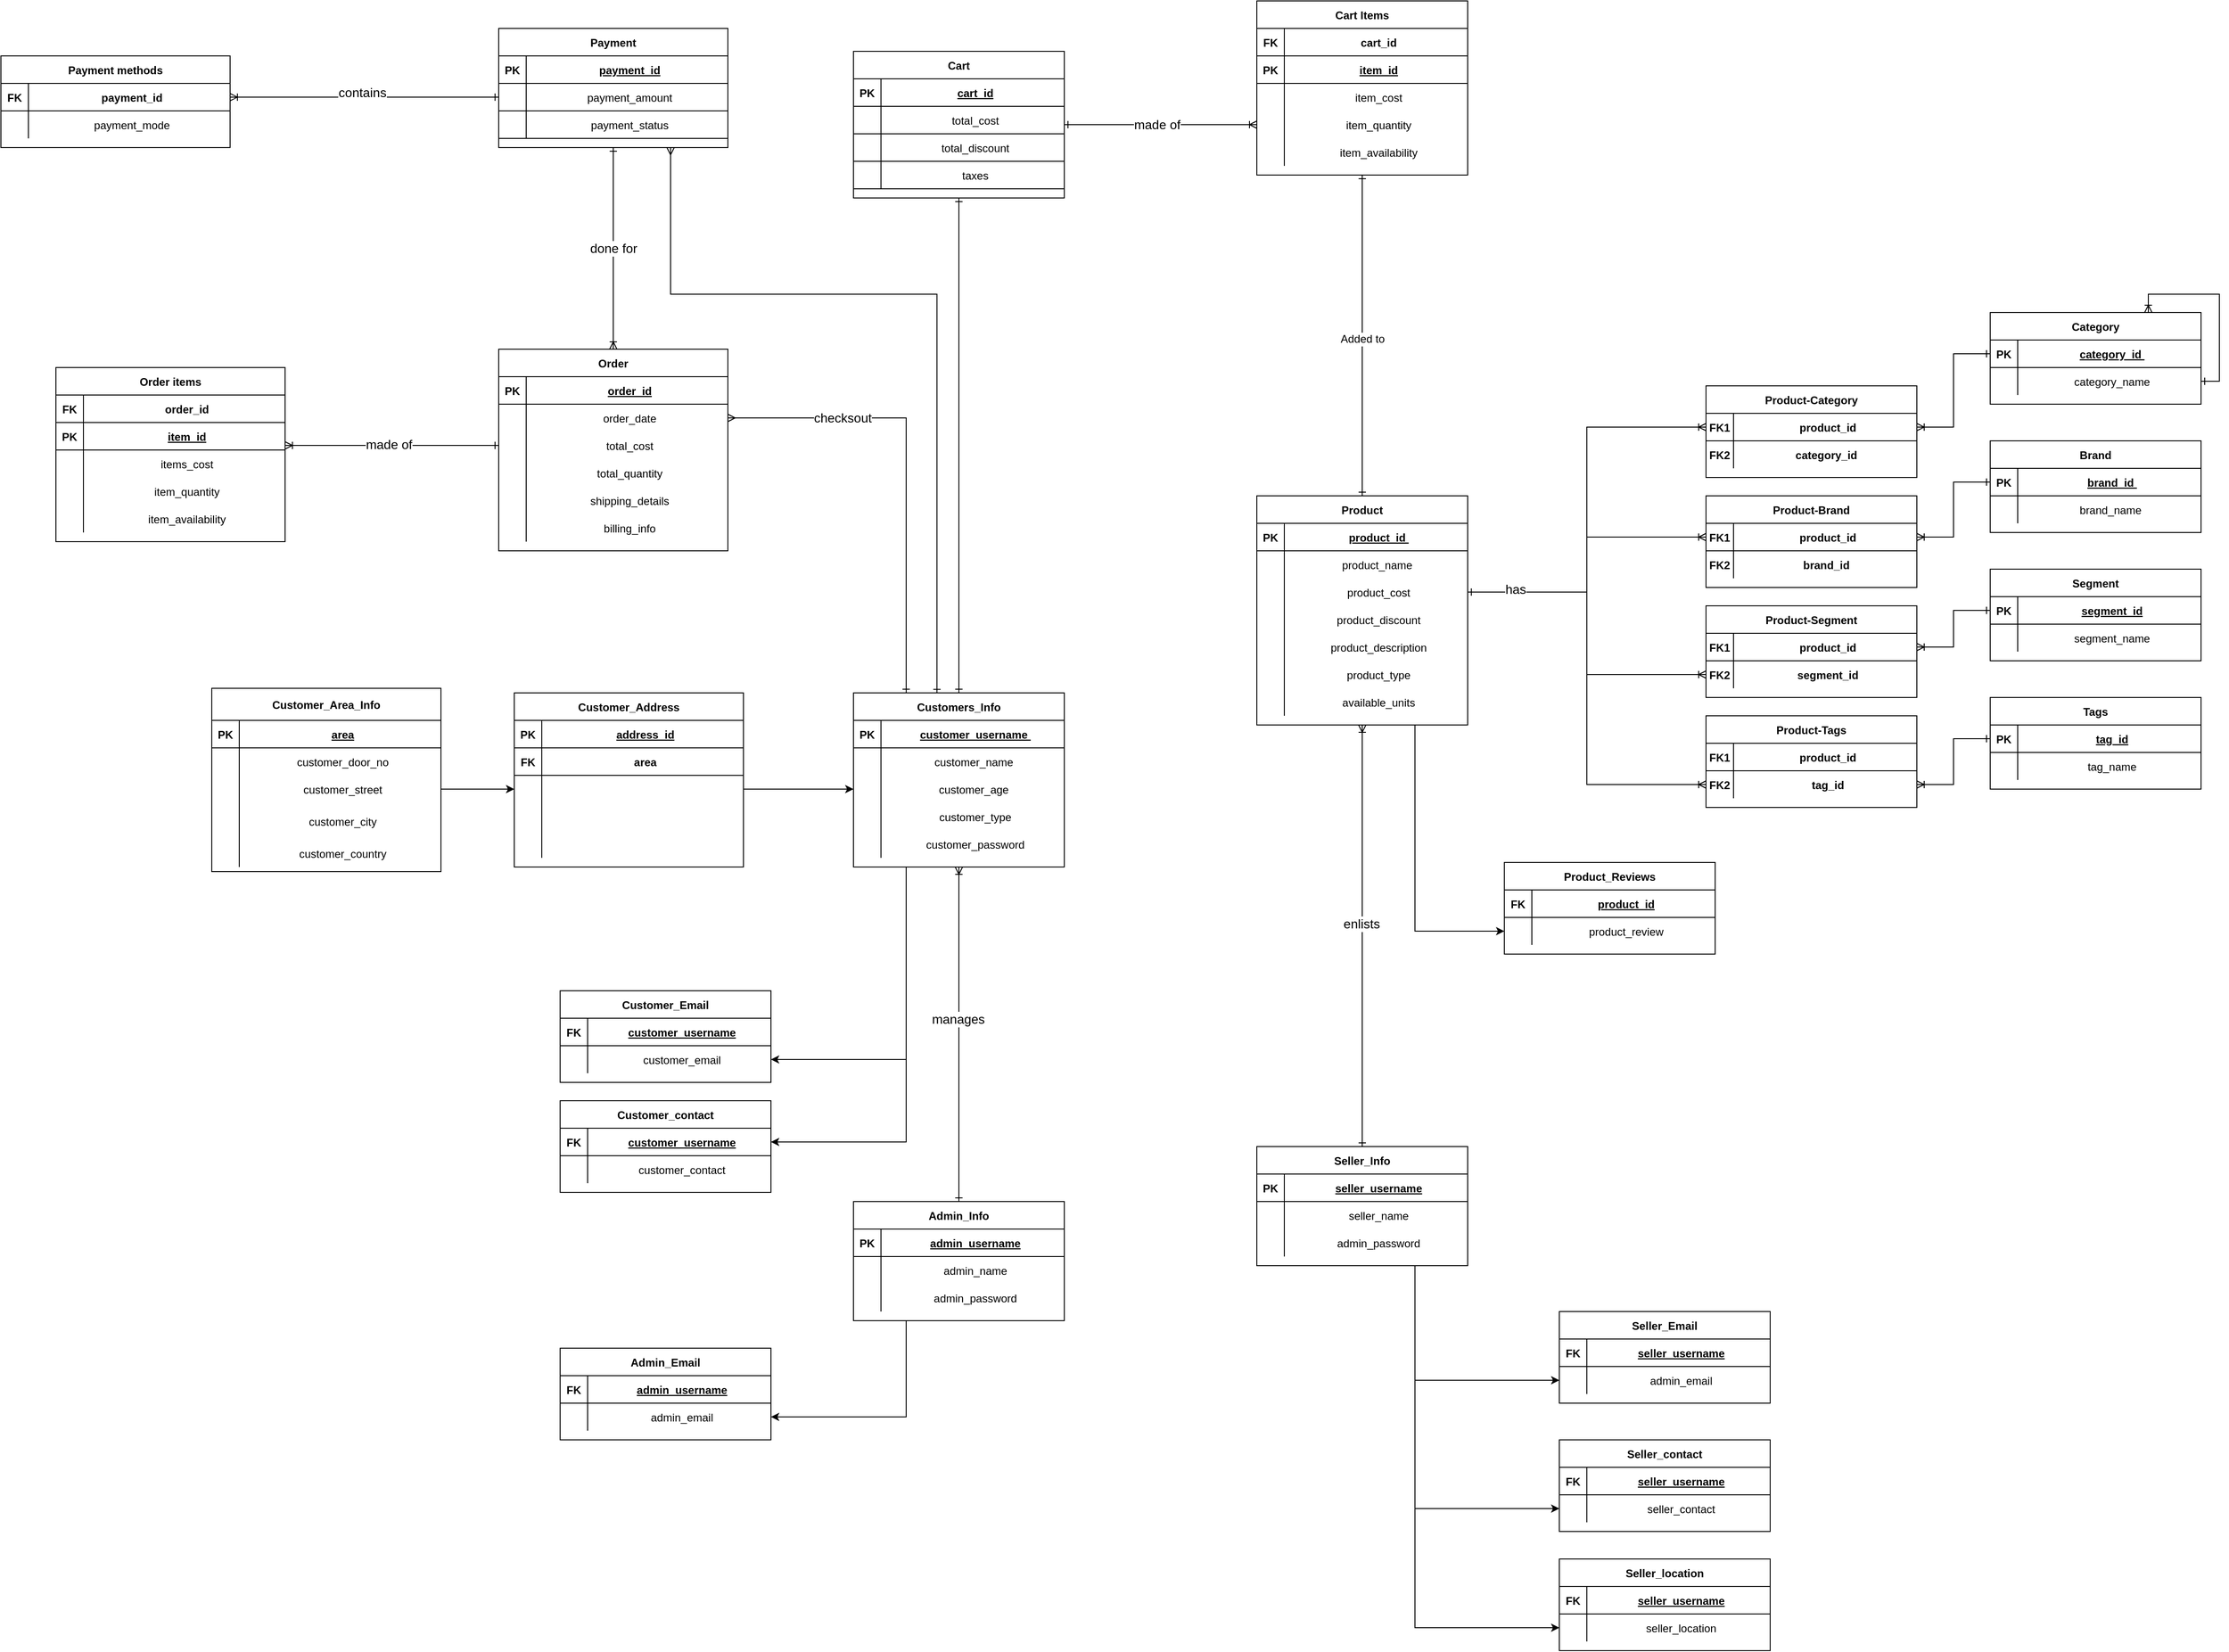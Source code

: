 <mxfile version="16.1.0" type="github">
  <diagram id="R2lEEEUBdFMjLlhIrx00" name="Page-1">
    <mxGraphModel dx="1426" dy="853" grid="1" gridSize="10" guides="1" tooltips="1" connect="1" arrows="1" fold="1" page="1" pageScale="1" pageWidth="3300" pageHeight="2339" math="0" shadow="0" extFonts="Permanent Marker^https://fonts.googleapis.com/css?family=Permanent+Marker">
      <root>
        <mxCell id="0" />
        <mxCell id="1" parent="0" />
        <mxCell id="C-vyLk0tnHw3VtMMgP7b-2" value="Order" style="shape=table;startSize=30;container=1;collapsible=1;childLayout=tableLayout;fixedRows=1;rowLines=0;fontStyle=1;align=center;resizeLast=1;" parent="1" vertex="1">
          <mxGeometry x="583" y="430" width="250" height="220" as="geometry">
            <mxRectangle x="450" y="120" width="70" height="30" as="alternateBounds" />
          </mxGeometry>
        </mxCell>
        <mxCell id="C-vyLk0tnHw3VtMMgP7b-3" value="" style="shape=partialRectangle;collapsible=0;dropTarget=0;pointerEvents=0;fillColor=none;points=[[0,0.5],[1,0.5]];portConstraint=eastwest;top=0;left=0;right=0;bottom=1;align=center;" parent="C-vyLk0tnHw3VtMMgP7b-2" vertex="1">
          <mxGeometry y="30" width="250" height="30" as="geometry" />
        </mxCell>
        <mxCell id="C-vyLk0tnHw3VtMMgP7b-4" value="PK" style="shape=partialRectangle;overflow=hidden;connectable=0;fillColor=none;top=0;left=0;bottom=0;right=0;fontStyle=1;align=center;" parent="C-vyLk0tnHw3VtMMgP7b-3" vertex="1">
          <mxGeometry width="30" height="30" as="geometry" />
        </mxCell>
        <mxCell id="C-vyLk0tnHw3VtMMgP7b-5" value="order_id" style="shape=partialRectangle;overflow=hidden;connectable=0;fillColor=none;top=0;left=0;bottom=0;right=0;align=center;spacingLeft=6;fontStyle=5;" parent="C-vyLk0tnHw3VtMMgP7b-3" vertex="1">
          <mxGeometry x="30" width="220" height="30" as="geometry" />
        </mxCell>
        <mxCell id="h5fX-jvqiFPxv1Vfr4dD-1" style="shape=partialRectangle;collapsible=0;dropTarget=0;pointerEvents=0;fillColor=none;points=[[0,0.5],[1,0.5]];portConstraint=eastwest;top=0;left=0;right=0;bottom=0;align=center;" parent="C-vyLk0tnHw3VtMMgP7b-2" vertex="1">
          <mxGeometry y="60" width="250" height="30" as="geometry" />
        </mxCell>
        <mxCell id="h5fX-jvqiFPxv1Vfr4dD-2" style="shape=partialRectangle;overflow=hidden;connectable=0;fillColor=none;top=0;left=0;bottom=0;right=0;align=center;" parent="h5fX-jvqiFPxv1Vfr4dD-1" vertex="1">
          <mxGeometry width="30" height="30" as="geometry" />
        </mxCell>
        <mxCell id="h5fX-jvqiFPxv1Vfr4dD-3" value="order_date" style="shape=partialRectangle;overflow=hidden;connectable=0;fillColor=none;top=0;left=0;bottom=0;right=0;align=center;spacingLeft=6;" parent="h5fX-jvqiFPxv1Vfr4dD-1" vertex="1">
          <mxGeometry x="30" width="220" height="30" as="geometry" />
        </mxCell>
        <mxCell id="h5fX-jvqiFPxv1Vfr4dD-4" style="shape=partialRectangle;collapsible=0;dropTarget=0;pointerEvents=0;fillColor=none;points=[[0,0.5],[1,0.5]];portConstraint=eastwest;top=0;left=0;right=0;bottom=0;align=center;" parent="C-vyLk0tnHw3VtMMgP7b-2" vertex="1">
          <mxGeometry y="90" width="250" height="30" as="geometry" />
        </mxCell>
        <mxCell id="h5fX-jvqiFPxv1Vfr4dD-5" style="shape=partialRectangle;overflow=hidden;connectable=0;fillColor=none;top=0;left=0;bottom=0;right=0;align=center;" parent="h5fX-jvqiFPxv1Vfr4dD-4" vertex="1">
          <mxGeometry width="30" height="30" as="geometry" />
        </mxCell>
        <mxCell id="h5fX-jvqiFPxv1Vfr4dD-6" value="total_cost" style="shape=partialRectangle;overflow=hidden;connectable=0;fillColor=none;top=0;left=0;bottom=0;right=0;align=center;spacingLeft=6;" parent="h5fX-jvqiFPxv1Vfr4dD-4" vertex="1">
          <mxGeometry x="30" width="220" height="30" as="geometry" />
        </mxCell>
        <mxCell id="h5fX-jvqiFPxv1Vfr4dD-7" style="shape=partialRectangle;collapsible=0;dropTarget=0;pointerEvents=0;fillColor=none;points=[[0,0.5],[1,0.5]];portConstraint=eastwest;top=0;left=0;right=0;bottom=0;align=center;" parent="C-vyLk0tnHw3VtMMgP7b-2" vertex="1">
          <mxGeometry y="120" width="250" height="30" as="geometry" />
        </mxCell>
        <mxCell id="h5fX-jvqiFPxv1Vfr4dD-8" style="shape=partialRectangle;overflow=hidden;connectable=0;fillColor=none;top=0;left=0;bottom=0;right=0;align=center;" parent="h5fX-jvqiFPxv1Vfr4dD-7" vertex="1">
          <mxGeometry width="30" height="30" as="geometry" />
        </mxCell>
        <mxCell id="h5fX-jvqiFPxv1Vfr4dD-9" value="total_quantity" style="shape=partialRectangle;overflow=hidden;connectable=0;fillColor=none;top=0;left=0;bottom=0;right=0;align=center;spacingLeft=6;" parent="h5fX-jvqiFPxv1Vfr4dD-7" vertex="1">
          <mxGeometry x="30" width="220" height="30" as="geometry" />
        </mxCell>
        <mxCell id="C-vyLk0tnHw3VtMMgP7b-6" value="" style="shape=partialRectangle;collapsible=0;dropTarget=0;pointerEvents=0;fillColor=none;points=[[0,0.5],[1,0.5]];portConstraint=eastwest;top=0;left=0;right=0;bottom=0;align=center;" parent="C-vyLk0tnHw3VtMMgP7b-2" vertex="1">
          <mxGeometry y="150" width="250" height="30" as="geometry" />
        </mxCell>
        <mxCell id="C-vyLk0tnHw3VtMMgP7b-7" value="" style="shape=partialRectangle;overflow=hidden;connectable=0;fillColor=none;top=0;left=0;bottom=0;right=0;align=center;" parent="C-vyLk0tnHw3VtMMgP7b-6" vertex="1">
          <mxGeometry width="30" height="30" as="geometry" />
        </mxCell>
        <mxCell id="C-vyLk0tnHw3VtMMgP7b-8" value="shipping_details" style="shape=partialRectangle;overflow=hidden;connectable=0;fillColor=none;top=0;left=0;bottom=0;right=0;align=center;spacingLeft=6;" parent="C-vyLk0tnHw3VtMMgP7b-6" vertex="1">
          <mxGeometry x="30" width="220" height="30" as="geometry" />
        </mxCell>
        <mxCell id="C-vyLk0tnHw3VtMMgP7b-9" value="" style="shape=partialRectangle;collapsible=0;dropTarget=0;pointerEvents=0;fillColor=none;points=[[0,0.5],[1,0.5]];portConstraint=eastwest;top=0;left=0;right=0;bottom=0;align=center;" parent="C-vyLk0tnHw3VtMMgP7b-2" vertex="1">
          <mxGeometry y="180" width="250" height="30" as="geometry" />
        </mxCell>
        <mxCell id="C-vyLk0tnHw3VtMMgP7b-10" value="" style="shape=partialRectangle;overflow=hidden;connectable=0;fillColor=none;top=0;left=0;bottom=0;right=0;align=center;" parent="C-vyLk0tnHw3VtMMgP7b-9" vertex="1">
          <mxGeometry width="30" height="30" as="geometry" />
        </mxCell>
        <mxCell id="C-vyLk0tnHw3VtMMgP7b-11" value="billing_info" style="shape=partialRectangle;overflow=hidden;connectable=0;fillColor=none;top=0;left=0;bottom=0;right=0;align=center;spacingLeft=6;" parent="C-vyLk0tnHw3VtMMgP7b-9" vertex="1">
          <mxGeometry x="30" width="220" height="30" as="geometry" />
        </mxCell>
        <mxCell id="9iMAvKJzJdl_byzv3jLR-268" style="edgeStyle=orthogonalEdgeStyle;rounded=0;orthogonalLoop=1;jettySize=auto;html=1;entryX=0.5;entryY=1;entryDx=0;entryDy=0;fontSize=14;startArrow=ERone;startFill=0;endArrow=ERone;endFill=0;align=center;" parent="1" source="C-vyLk0tnHw3VtMMgP7b-23" target="9iMAvKJzJdl_byzv3jLR-255" edge="1">
          <mxGeometry relative="1" as="geometry" />
        </mxCell>
        <mxCell id="9iMAvKJzJdl_byzv3jLR-341" style="edgeStyle=orthogonalEdgeStyle;rounded=0;orthogonalLoop=1;jettySize=auto;html=1;fontSize=14;startArrow=ERone;startFill=0;endArrow=ERmany;endFill=0;align=center;exitX=0.25;exitY=0;exitDx=0;exitDy=0;" parent="1" source="C-vyLk0tnHw3VtMMgP7b-23" edge="1">
          <mxGeometry relative="1" as="geometry">
            <mxPoint x="1000" y="749" as="sourcePoint" />
            <Array as="points">
              <mxPoint x="1028" y="505" />
              <mxPoint x="833" y="505" />
            </Array>
            <mxPoint x="833" y="505" as="targetPoint" />
          </mxGeometry>
        </mxCell>
        <mxCell id="9iMAvKJzJdl_byzv3jLR-342" value="checksout" style="edgeLabel;html=1;align=center;verticalAlign=middle;resizable=0;points=[];fontSize=14;" parent="9iMAvKJzJdl_byzv3jLR-341" vertex="1" connectable="0">
          <mxGeometry x="0.495" relative="1" as="geometry">
            <mxPoint as="offset" />
          </mxGeometry>
        </mxCell>
        <mxCell id="9iMAvKJzJdl_byzv3jLR-398" style="edgeStyle=orthogonalEdgeStyle;rounded=0;orthogonalLoop=1;jettySize=auto;html=1;entryX=0.75;entryY=1;entryDx=0;entryDy=0;fontSize=14;startArrow=ERone;startFill=0;endArrow=ERmany;endFill=0;align=center;exitX=0.396;exitY=0.001;exitDx=0;exitDy=0;exitPerimeter=0;" parent="1" source="C-vyLk0tnHw3VtMMgP7b-23" target="9iMAvKJzJdl_byzv3jLR-284" edge="1">
          <mxGeometry relative="1" as="geometry">
            <Array as="points">
              <mxPoint x="1061" y="370" />
              <mxPoint x="771" y="370" />
            </Array>
          </mxGeometry>
        </mxCell>
        <mxCell id="H8DnnOZh-GYf_m8Jx-ho-19" style="edgeStyle=orthogonalEdgeStyle;rounded=0;orthogonalLoop=1;jettySize=auto;html=1;exitX=0.25;exitY=1;exitDx=0;exitDy=0;entryX=1;entryY=0.5;entryDx=0;entryDy=0;" parent="1" source="C-vyLk0tnHw3VtMMgP7b-23" target="H8DnnOZh-GYf_m8Jx-ho-5" edge="1">
          <mxGeometry relative="1" as="geometry" />
        </mxCell>
        <mxCell id="H8DnnOZh-GYf_m8Jx-ho-28" style="edgeStyle=orthogonalEdgeStyle;rounded=0;orthogonalLoop=1;jettySize=auto;html=1;exitX=0.25;exitY=1;exitDx=0;exitDy=0;entryX=1;entryY=0.5;entryDx=0;entryDy=0;" parent="1" source="C-vyLk0tnHw3VtMMgP7b-23" target="H8DnnOZh-GYf_m8Jx-ho-21" edge="1">
          <mxGeometry relative="1" as="geometry" />
        </mxCell>
        <mxCell id="C-vyLk0tnHw3VtMMgP7b-23" value="Customers_Info" style="shape=table;startSize=30;container=1;collapsible=1;childLayout=tableLayout;fixedRows=1;rowLines=0;fontStyle=1;align=center;resizeLast=1;" parent="1" vertex="1">
          <mxGeometry x="970" y="805" width="230" height="190" as="geometry">
            <mxRectangle x="120" y="120" width="100" height="30" as="alternateBounds" />
          </mxGeometry>
        </mxCell>
        <mxCell id="C-vyLk0tnHw3VtMMgP7b-24" value="" style="shape=partialRectangle;collapsible=0;dropTarget=0;pointerEvents=0;fillColor=none;points=[[0,0.5],[1,0.5]];portConstraint=eastwest;top=0;left=0;right=0;bottom=1;align=center;" parent="C-vyLk0tnHw3VtMMgP7b-23" vertex="1">
          <mxGeometry y="30" width="230" height="30" as="geometry" />
        </mxCell>
        <mxCell id="C-vyLk0tnHw3VtMMgP7b-25" value="PK" style="shape=partialRectangle;overflow=hidden;connectable=0;fillColor=none;top=0;left=0;bottom=0;right=0;fontStyle=1;align=center;" parent="C-vyLk0tnHw3VtMMgP7b-24" vertex="1">
          <mxGeometry width="30" height="30" as="geometry">
            <mxRectangle width="30" height="30" as="alternateBounds" />
          </mxGeometry>
        </mxCell>
        <mxCell id="C-vyLk0tnHw3VtMMgP7b-26" value="customer_username " style="shape=partialRectangle;overflow=hidden;connectable=0;fillColor=none;top=0;left=0;bottom=0;right=0;align=center;spacingLeft=6;fontStyle=5;" parent="C-vyLk0tnHw3VtMMgP7b-24" vertex="1">
          <mxGeometry x="30" width="200" height="30" as="geometry">
            <mxRectangle width="200" height="30" as="alternateBounds" />
          </mxGeometry>
        </mxCell>
        <mxCell id="C-vyLk0tnHw3VtMMgP7b-27" value="" style="shape=partialRectangle;collapsible=0;dropTarget=0;pointerEvents=0;fillColor=none;points=[[0,0.5],[1,0.5]];portConstraint=eastwest;top=0;left=0;right=0;bottom=0;align=center;" parent="C-vyLk0tnHw3VtMMgP7b-23" vertex="1">
          <mxGeometry y="60" width="230" height="30" as="geometry" />
        </mxCell>
        <mxCell id="C-vyLk0tnHw3VtMMgP7b-28" value="" style="shape=partialRectangle;overflow=hidden;connectable=0;fillColor=none;top=0;left=0;bottom=0;right=0;align=center;" parent="C-vyLk0tnHw3VtMMgP7b-27" vertex="1">
          <mxGeometry width="30" height="30" as="geometry">
            <mxRectangle width="30" height="30" as="alternateBounds" />
          </mxGeometry>
        </mxCell>
        <mxCell id="C-vyLk0tnHw3VtMMgP7b-29" value="customer_name " style="shape=partialRectangle;overflow=hidden;connectable=0;fillColor=none;top=0;left=0;bottom=0;right=0;align=center;spacingLeft=6;" parent="C-vyLk0tnHw3VtMMgP7b-27" vertex="1">
          <mxGeometry x="30" width="200" height="30" as="geometry">
            <mxRectangle width="200" height="30" as="alternateBounds" />
          </mxGeometry>
        </mxCell>
        <mxCell id="9iMAvKJzJdl_byzv3jLR-63" style="shape=partialRectangle;collapsible=0;dropTarget=0;pointerEvents=0;fillColor=none;points=[[0,0.5],[1,0.5]];portConstraint=eastwest;top=0;left=0;right=0;bottom=0;align=center;" parent="C-vyLk0tnHw3VtMMgP7b-23" vertex="1">
          <mxGeometry y="90" width="230" height="30" as="geometry" />
        </mxCell>
        <mxCell id="9iMAvKJzJdl_byzv3jLR-64" style="shape=partialRectangle;overflow=hidden;connectable=0;fillColor=none;top=0;left=0;bottom=0;right=0;align=center;" parent="9iMAvKJzJdl_byzv3jLR-63" vertex="1">
          <mxGeometry width="30" height="30" as="geometry">
            <mxRectangle width="30" height="30" as="alternateBounds" />
          </mxGeometry>
        </mxCell>
        <mxCell id="9iMAvKJzJdl_byzv3jLR-65" value="customer_age " style="shape=partialRectangle;overflow=hidden;connectable=0;fillColor=none;top=0;left=0;bottom=0;right=0;align=center;spacingLeft=6;" parent="9iMAvKJzJdl_byzv3jLR-63" vertex="1">
          <mxGeometry x="30" width="200" height="30" as="geometry">
            <mxRectangle width="200" height="30" as="alternateBounds" />
          </mxGeometry>
        </mxCell>
        <mxCell id="9iMAvKJzJdl_byzv3jLR-175" style="shape=partialRectangle;collapsible=0;dropTarget=0;pointerEvents=0;fillColor=none;points=[[0,0.5],[1,0.5]];portConstraint=eastwest;top=0;left=0;right=0;bottom=0;align=center;" parent="C-vyLk0tnHw3VtMMgP7b-23" vertex="1">
          <mxGeometry y="120" width="230" height="30" as="geometry" />
        </mxCell>
        <mxCell id="9iMAvKJzJdl_byzv3jLR-176" style="shape=partialRectangle;overflow=hidden;connectable=0;fillColor=none;top=0;left=0;bottom=0;right=0;align=center;" parent="9iMAvKJzJdl_byzv3jLR-175" vertex="1">
          <mxGeometry width="30" height="30" as="geometry">
            <mxRectangle width="30" height="30" as="alternateBounds" />
          </mxGeometry>
        </mxCell>
        <mxCell id="9iMAvKJzJdl_byzv3jLR-177" value="customer_type" style="shape=partialRectangle;overflow=hidden;connectable=0;fillColor=none;top=0;left=0;bottom=0;right=0;align=center;spacingLeft=6;" parent="9iMAvKJzJdl_byzv3jLR-175" vertex="1">
          <mxGeometry x="30" width="200" height="30" as="geometry">
            <mxRectangle width="200" height="30" as="alternateBounds" />
          </mxGeometry>
        </mxCell>
        <mxCell id="dCVRVYdB7CHRvOf2MmDk-38" style="shape=partialRectangle;collapsible=0;dropTarget=0;pointerEvents=0;fillColor=none;points=[[0,0.5],[1,0.5]];portConstraint=eastwest;top=0;left=0;right=0;bottom=0;align=center;" parent="C-vyLk0tnHw3VtMMgP7b-23" vertex="1">
          <mxGeometry y="150" width="230" height="30" as="geometry" />
        </mxCell>
        <mxCell id="dCVRVYdB7CHRvOf2MmDk-39" style="shape=partialRectangle;overflow=hidden;connectable=0;fillColor=none;top=0;left=0;bottom=0;right=0;align=center;" parent="dCVRVYdB7CHRvOf2MmDk-38" vertex="1">
          <mxGeometry width="30" height="30" as="geometry">
            <mxRectangle width="30" height="30" as="alternateBounds" />
          </mxGeometry>
        </mxCell>
        <mxCell id="dCVRVYdB7CHRvOf2MmDk-40" value="customer_password" style="shape=partialRectangle;overflow=hidden;connectable=0;fillColor=none;top=0;left=0;bottom=0;right=0;align=center;spacingLeft=6;" parent="dCVRVYdB7CHRvOf2MmDk-38" vertex="1">
          <mxGeometry x="30" width="200" height="30" as="geometry">
            <mxRectangle width="200" height="30" as="alternateBounds" />
          </mxGeometry>
        </mxCell>
        <mxCell id="9iMAvKJzJdl_byzv3jLR-133" style="edgeStyle=orthogonalEdgeStyle;rounded=0;orthogonalLoop=1;jettySize=auto;html=1;exitX=1;exitY=0.5;exitDx=0;exitDy=0;startArrow=none;startFill=0;endArrow=none;endFill=0;align=center;" parent="C-vyLk0tnHw3VtMMgP7b-23" edge="1">
          <mxGeometry relative="1" as="geometry" />
        </mxCell>
        <mxCell id="9iMAvKJzJdl_byzv3jLR-250" style="edgeStyle=orthogonalEdgeStyle;rounded=0;orthogonalLoop=1;jettySize=auto;html=1;entryX=0.5;entryY=1;entryDx=0;entryDy=0;startArrow=ERone;startFill=0;endArrow=ERone;endFill=0;align=center;" parent="1" source="9iMAvKJzJdl_byzv3jLR-135" edge="1">
          <mxGeometry relative="1" as="geometry">
            <mxPoint x="1525" y="240" as="targetPoint" />
          </mxGeometry>
        </mxCell>
        <mxCell id="9iMAvKJzJdl_byzv3jLR-251" value="&lt;font style=&quot;font-size: 12px&quot;&gt;Added to&lt;/font&gt;" style="edgeLabel;html=1;align=center;verticalAlign=middle;resizable=0;points=[];" parent="9iMAvKJzJdl_byzv3jLR-250" vertex="1" connectable="0">
          <mxGeometry x="-0.02" relative="1" as="geometry">
            <mxPoint as="offset" />
          </mxGeometry>
        </mxCell>
        <mxCell id="H8DnnOZh-GYf_m8Jx-ho-73" style="edgeStyle=orthogonalEdgeStyle;rounded=0;orthogonalLoop=1;jettySize=auto;html=1;exitX=0.75;exitY=1;exitDx=0;exitDy=0;entryX=0;entryY=0.5;entryDx=0;entryDy=0;" parent="1" source="9iMAvKJzJdl_byzv3jLR-135" target="H8DnnOZh-GYf_m8Jx-ho-69" edge="1">
          <mxGeometry relative="1" as="geometry" />
        </mxCell>
        <mxCell id="9iMAvKJzJdl_byzv3jLR-135" value="Product" style="shape=table;startSize=30;container=1;collapsible=1;childLayout=tableLayout;fixedRows=1;rowLines=0;fontStyle=1;align=center;resizeLast=1;" parent="1" vertex="1">
          <mxGeometry x="1410" y="590" width="230" height="250" as="geometry">
            <mxRectangle x="120" y="120" width="100" height="30" as="alternateBounds" />
          </mxGeometry>
        </mxCell>
        <mxCell id="9iMAvKJzJdl_byzv3jLR-136" value="" style="shape=partialRectangle;collapsible=0;dropTarget=0;pointerEvents=0;fillColor=none;points=[[0,0.5],[1,0.5]];portConstraint=eastwest;top=0;left=0;right=0;bottom=1;align=center;" parent="9iMAvKJzJdl_byzv3jLR-135" vertex="1">
          <mxGeometry y="30" width="230" height="30" as="geometry" />
        </mxCell>
        <mxCell id="9iMAvKJzJdl_byzv3jLR-137" value="PK" style="shape=partialRectangle;overflow=hidden;connectable=0;fillColor=none;top=0;left=0;bottom=0;right=0;fontStyle=1;align=center;" parent="9iMAvKJzJdl_byzv3jLR-136" vertex="1">
          <mxGeometry width="30" height="30" as="geometry">
            <mxRectangle width="30" height="30" as="alternateBounds" />
          </mxGeometry>
        </mxCell>
        <mxCell id="9iMAvKJzJdl_byzv3jLR-138" value="product_id " style="shape=partialRectangle;overflow=hidden;connectable=0;fillColor=none;top=0;left=0;bottom=0;right=0;align=center;spacingLeft=6;fontStyle=5;" parent="9iMAvKJzJdl_byzv3jLR-136" vertex="1">
          <mxGeometry x="30" width="200" height="30" as="geometry">
            <mxRectangle width="200" height="30" as="alternateBounds" />
          </mxGeometry>
        </mxCell>
        <mxCell id="9iMAvKJzJdl_byzv3jLR-139" value="" style="shape=partialRectangle;collapsible=0;dropTarget=0;pointerEvents=0;fillColor=none;points=[[0,0.5],[1,0.5]];portConstraint=eastwest;top=0;left=0;right=0;bottom=0;align=center;" parent="9iMAvKJzJdl_byzv3jLR-135" vertex="1">
          <mxGeometry y="60" width="230" height="30" as="geometry" />
        </mxCell>
        <mxCell id="9iMAvKJzJdl_byzv3jLR-140" value="" style="shape=partialRectangle;overflow=hidden;connectable=0;fillColor=none;top=0;left=0;bottom=0;right=0;align=center;" parent="9iMAvKJzJdl_byzv3jLR-139" vertex="1">
          <mxGeometry width="30" height="30" as="geometry">
            <mxRectangle width="30" height="30" as="alternateBounds" />
          </mxGeometry>
        </mxCell>
        <mxCell id="9iMAvKJzJdl_byzv3jLR-141" value="product_name " style="shape=partialRectangle;overflow=hidden;connectable=0;fillColor=none;top=0;left=0;bottom=0;right=0;align=center;spacingLeft=6;" parent="9iMAvKJzJdl_byzv3jLR-139" vertex="1">
          <mxGeometry x="30" width="200" height="30" as="geometry">
            <mxRectangle width="200" height="30" as="alternateBounds" />
          </mxGeometry>
        </mxCell>
        <mxCell id="9iMAvKJzJdl_byzv3jLR-142" style="shape=partialRectangle;collapsible=0;dropTarget=0;pointerEvents=0;fillColor=none;points=[[0,0.5],[1,0.5]];portConstraint=eastwest;top=0;left=0;right=0;bottom=0;align=center;" parent="9iMAvKJzJdl_byzv3jLR-135" vertex="1">
          <mxGeometry y="90" width="230" height="30" as="geometry" />
        </mxCell>
        <mxCell id="9iMAvKJzJdl_byzv3jLR-143" style="shape=partialRectangle;overflow=hidden;connectable=0;fillColor=none;top=0;left=0;bottom=0;right=0;align=center;" parent="9iMAvKJzJdl_byzv3jLR-142" vertex="1">
          <mxGeometry width="30" height="30" as="geometry">
            <mxRectangle width="30" height="30" as="alternateBounds" />
          </mxGeometry>
        </mxCell>
        <mxCell id="9iMAvKJzJdl_byzv3jLR-144" value="product_cost" style="shape=partialRectangle;overflow=hidden;connectable=0;fillColor=none;top=0;left=0;bottom=0;right=0;align=center;spacingLeft=6;" parent="9iMAvKJzJdl_byzv3jLR-142" vertex="1">
          <mxGeometry x="30" width="200" height="30" as="geometry">
            <mxRectangle width="200" height="30" as="alternateBounds" />
          </mxGeometry>
        </mxCell>
        <mxCell id="9iMAvKJzJdl_byzv3jLR-364" style="shape=partialRectangle;collapsible=0;dropTarget=0;pointerEvents=0;fillColor=none;points=[[0,0.5],[1,0.5]];portConstraint=eastwest;top=0;left=0;right=0;bottom=0;align=center;" parent="9iMAvKJzJdl_byzv3jLR-135" vertex="1">
          <mxGeometry y="120" width="230" height="30" as="geometry" />
        </mxCell>
        <mxCell id="9iMAvKJzJdl_byzv3jLR-365" style="shape=partialRectangle;overflow=hidden;connectable=0;fillColor=none;top=0;left=0;bottom=0;right=0;align=center;" parent="9iMAvKJzJdl_byzv3jLR-364" vertex="1">
          <mxGeometry width="30" height="30" as="geometry">
            <mxRectangle width="30" height="30" as="alternateBounds" />
          </mxGeometry>
        </mxCell>
        <mxCell id="9iMAvKJzJdl_byzv3jLR-366" value="product_discount" style="shape=partialRectangle;overflow=hidden;connectable=0;fillColor=none;top=0;left=0;bottom=0;right=0;align=center;spacingLeft=6;" parent="9iMAvKJzJdl_byzv3jLR-364" vertex="1">
          <mxGeometry x="30" width="200" height="30" as="geometry">
            <mxRectangle width="200" height="30" as="alternateBounds" />
          </mxGeometry>
        </mxCell>
        <mxCell id="9iMAvKJzJdl_byzv3jLR-145" style="shape=partialRectangle;collapsible=0;dropTarget=0;pointerEvents=0;fillColor=none;points=[[0,0.5],[1,0.5]];portConstraint=eastwest;top=0;left=0;right=0;bottom=0;align=center;" parent="9iMAvKJzJdl_byzv3jLR-135" vertex="1">
          <mxGeometry y="150" width="230" height="30" as="geometry" />
        </mxCell>
        <mxCell id="9iMAvKJzJdl_byzv3jLR-146" style="shape=partialRectangle;overflow=hidden;connectable=0;fillColor=none;top=0;left=0;bottom=0;right=0;align=center;" parent="9iMAvKJzJdl_byzv3jLR-145" vertex="1">
          <mxGeometry width="30" height="30" as="geometry">
            <mxRectangle width="30" height="30" as="alternateBounds" />
          </mxGeometry>
        </mxCell>
        <mxCell id="9iMAvKJzJdl_byzv3jLR-147" value="product_description" style="shape=partialRectangle;overflow=hidden;connectable=0;fillColor=none;top=0;left=0;bottom=0;right=0;align=center;spacingLeft=6;" parent="9iMAvKJzJdl_byzv3jLR-145" vertex="1">
          <mxGeometry x="30" width="200" height="30" as="geometry">
            <mxRectangle width="200" height="30" as="alternateBounds" />
          </mxGeometry>
        </mxCell>
        <mxCell id="9iMAvKJzJdl_byzv3jLR-361" style="shape=partialRectangle;collapsible=0;dropTarget=0;pointerEvents=0;fillColor=none;points=[[0,0.5],[1,0.5]];portConstraint=eastwest;top=0;left=0;right=0;bottom=0;align=center;" parent="9iMAvKJzJdl_byzv3jLR-135" vertex="1">
          <mxGeometry y="180" width="230" height="30" as="geometry" />
        </mxCell>
        <mxCell id="9iMAvKJzJdl_byzv3jLR-362" style="shape=partialRectangle;overflow=hidden;connectable=0;fillColor=none;top=0;left=0;bottom=0;right=0;align=center;" parent="9iMAvKJzJdl_byzv3jLR-361" vertex="1">
          <mxGeometry width="30" height="30" as="geometry">
            <mxRectangle width="30" height="30" as="alternateBounds" />
          </mxGeometry>
        </mxCell>
        <mxCell id="9iMAvKJzJdl_byzv3jLR-363" value="product_type" style="shape=partialRectangle;overflow=hidden;connectable=0;fillColor=none;top=0;left=0;bottom=0;right=0;align=center;spacingLeft=6;" parent="9iMAvKJzJdl_byzv3jLR-361" vertex="1">
          <mxGeometry x="30" width="200" height="30" as="geometry">
            <mxRectangle width="200" height="30" as="alternateBounds" />
          </mxGeometry>
        </mxCell>
        <mxCell id="9iMAvKJzJdl_byzv3jLR-367" style="shape=partialRectangle;collapsible=0;dropTarget=0;pointerEvents=0;fillColor=none;points=[[0,0.5],[1,0.5]];portConstraint=eastwest;top=0;left=0;right=0;bottom=0;align=center;" parent="9iMAvKJzJdl_byzv3jLR-135" vertex="1">
          <mxGeometry y="210" width="230" height="30" as="geometry" />
        </mxCell>
        <mxCell id="9iMAvKJzJdl_byzv3jLR-368" style="shape=partialRectangle;overflow=hidden;connectable=0;fillColor=none;top=0;left=0;bottom=0;right=0;align=center;" parent="9iMAvKJzJdl_byzv3jLR-367" vertex="1">
          <mxGeometry width="30" height="30" as="geometry">
            <mxRectangle width="30" height="30" as="alternateBounds" />
          </mxGeometry>
        </mxCell>
        <mxCell id="9iMAvKJzJdl_byzv3jLR-369" value="available_units" style="shape=partialRectangle;overflow=hidden;connectable=0;fillColor=none;top=0;left=0;bottom=0;right=0;align=center;spacingLeft=6;" parent="9iMAvKJzJdl_byzv3jLR-367" vertex="1">
          <mxGeometry x="30" width="200" height="30" as="geometry">
            <mxRectangle width="200" height="30" as="alternateBounds" />
          </mxGeometry>
        </mxCell>
        <mxCell id="9iMAvKJzJdl_byzv3jLR-160" style="edgeStyle=orthogonalEdgeStyle;rounded=0;orthogonalLoop=1;jettySize=auto;html=1;exitX=1;exitY=0.5;exitDx=0;exitDy=0;startArrow=none;startFill=0;endArrow=none;endFill=0;align=center;" parent="9iMAvKJzJdl_byzv3jLR-135" source="9iMAvKJzJdl_byzv3jLR-145" target="9iMAvKJzJdl_byzv3jLR-145" edge="1">
          <mxGeometry relative="1" as="geometry" />
        </mxCell>
        <mxCell id="9iMAvKJzJdl_byzv3jLR-195" style="edgeStyle=orthogonalEdgeStyle;rounded=0;orthogonalLoop=1;jettySize=auto;html=1;entryX=0;entryY=0.5;entryDx=0;entryDy=0;startArrow=ERone;startFill=0;endArrow=ERoneToMany;endFill=0;align=center;" parent="1" target="9iMAvKJzJdl_byzv3jLR-142" edge="1">
          <mxGeometry relative="1" as="geometry" />
        </mxCell>
        <mxCell id="9iMAvKJzJdl_byzv3jLR-253" value="views" style="edgeLabel;html=1;align=center;verticalAlign=middle;resizable=0;points=[];fontSize=14;" parent="9iMAvKJzJdl_byzv3jLR-195" vertex="1" connectable="0">
          <mxGeometry x="0.038" relative="1" as="geometry">
            <mxPoint as="offset" />
          </mxGeometry>
        </mxCell>
        <mxCell id="9iMAvKJzJdl_byzv3jLR-197" value="Product-Brand" style="shape=table;startSize=30;container=1;collapsible=1;childLayout=tableLayout;fixedRows=1;rowLines=0;fontStyle=1;align=center;resizeLast=1;" parent="1" vertex="1">
          <mxGeometry x="1900" y="590" width="230" height="100" as="geometry">
            <mxRectangle x="120" y="120" width="100" height="30" as="alternateBounds" />
          </mxGeometry>
        </mxCell>
        <mxCell id="9iMAvKJzJdl_byzv3jLR-198" value="" style="shape=partialRectangle;collapsible=0;dropTarget=0;pointerEvents=0;fillColor=none;points=[[0,0.5],[1,0.5]];portConstraint=eastwest;top=0;left=0;right=0;bottom=1;align=center;" parent="9iMAvKJzJdl_byzv3jLR-197" vertex="1">
          <mxGeometry y="30" width="230" height="30" as="geometry" />
        </mxCell>
        <mxCell id="9iMAvKJzJdl_byzv3jLR-199" value="FK1" style="shape=partialRectangle;overflow=hidden;connectable=0;fillColor=none;top=0;left=0;bottom=0;right=0;fontStyle=1;align=center;" parent="9iMAvKJzJdl_byzv3jLR-198" vertex="1">
          <mxGeometry width="30" height="30" as="geometry">
            <mxRectangle width="30" height="30" as="alternateBounds" />
          </mxGeometry>
        </mxCell>
        <mxCell id="9iMAvKJzJdl_byzv3jLR-200" value="product_id" style="shape=partialRectangle;overflow=hidden;connectable=0;fillColor=none;top=0;left=0;bottom=0;right=0;align=center;spacingLeft=6;fontStyle=1;" parent="9iMAvKJzJdl_byzv3jLR-198" vertex="1">
          <mxGeometry x="30" width="200" height="30" as="geometry">
            <mxRectangle width="200" height="30" as="alternateBounds" />
          </mxGeometry>
        </mxCell>
        <mxCell id="9iMAvKJzJdl_byzv3jLR-201" value="" style="shape=partialRectangle;collapsible=0;dropTarget=0;pointerEvents=0;fillColor=none;points=[[0,0.5],[1,0.5]];portConstraint=eastwest;top=0;left=0;right=0;bottom=0;align=center;" parent="9iMAvKJzJdl_byzv3jLR-197" vertex="1">
          <mxGeometry y="60" width="230" height="30" as="geometry" />
        </mxCell>
        <mxCell id="9iMAvKJzJdl_byzv3jLR-202" value="FK2" style="shape=partialRectangle;overflow=hidden;connectable=0;fillColor=none;top=0;left=0;bottom=0;right=0;align=center;fontStyle=1" parent="9iMAvKJzJdl_byzv3jLR-201" vertex="1">
          <mxGeometry width="30" height="30" as="geometry">
            <mxRectangle width="30" height="30" as="alternateBounds" />
          </mxGeometry>
        </mxCell>
        <mxCell id="9iMAvKJzJdl_byzv3jLR-203" value="brand_id " style="shape=partialRectangle;overflow=hidden;connectable=0;fillColor=none;top=0;left=0;bottom=0;right=0;align=center;spacingLeft=6;fontStyle=1" parent="9iMAvKJzJdl_byzv3jLR-201" vertex="1">
          <mxGeometry x="30" width="200" height="30" as="geometry">
            <mxRectangle width="200" height="30" as="alternateBounds" />
          </mxGeometry>
        </mxCell>
        <mxCell id="9iMAvKJzJdl_byzv3jLR-213" style="edgeStyle=orthogonalEdgeStyle;rounded=0;orthogonalLoop=1;jettySize=auto;html=1;exitX=1;exitY=0.5;exitDx=0;exitDy=0;startArrow=none;startFill=0;endArrow=none;endFill=0;align=center;" parent="9iMAvKJzJdl_byzv3jLR-197" edge="1">
          <mxGeometry relative="1" as="geometry" />
        </mxCell>
        <mxCell id="9iMAvKJzJdl_byzv3jLR-214" value="Product-Segment" style="shape=table;startSize=30;container=1;collapsible=1;childLayout=tableLayout;fixedRows=1;rowLines=0;fontStyle=1;align=center;resizeLast=1;" parent="1" vertex="1">
          <mxGeometry x="1900" y="710" width="230" height="100" as="geometry">
            <mxRectangle x="120" y="120" width="100" height="30" as="alternateBounds" />
          </mxGeometry>
        </mxCell>
        <mxCell id="9iMAvKJzJdl_byzv3jLR-215" value="" style="shape=partialRectangle;collapsible=0;dropTarget=0;pointerEvents=0;fillColor=none;points=[[0,0.5],[1,0.5]];portConstraint=eastwest;top=0;left=0;right=0;bottom=1;align=center;" parent="9iMAvKJzJdl_byzv3jLR-214" vertex="1">
          <mxGeometry y="30" width="230" height="30" as="geometry" />
        </mxCell>
        <mxCell id="9iMAvKJzJdl_byzv3jLR-216" value="FK1" style="shape=partialRectangle;overflow=hidden;connectable=0;fillColor=none;top=0;left=0;bottom=0;right=0;fontStyle=1;align=center;" parent="9iMAvKJzJdl_byzv3jLR-215" vertex="1">
          <mxGeometry width="30" height="30" as="geometry">
            <mxRectangle width="30" height="30" as="alternateBounds" />
          </mxGeometry>
        </mxCell>
        <mxCell id="9iMAvKJzJdl_byzv3jLR-217" value="product_id" style="shape=partialRectangle;overflow=hidden;connectable=0;fillColor=none;top=0;left=0;bottom=0;right=0;align=center;spacingLeft=6;fontStyle=1;" parent="9iMAvKJzJdl_byzv3jLR-215" vertex="1">
          <mxGeometry x="30" width="200" height="30" as="geometry">
            <mxRectangle width="200" height="30" as="alternateBounds" />
          </mxGeometry>
        </mxCell>
        <mxCell id="9iMAvKJzJdl_byzv3jLR-218" value="" style="shape=partialRectangle;collapsible=0;dropTarget=0;pointerEvents=0;fillColor=none;points=[[0,0.5],[1,0.5]];portConstraint=eastwest;top=0;left=0;right=0;bottom=0;align=center;" parent="9iMAvKJzJdl_byzv3jLR-214" vertex="1">
          <mxGeometry y="60" width="230" height="30" as="geometry" />
        </mxCell>
        <mxCell id="9iMAvKJzJdl_byzv3jLR-219" value="FK2" style="shape=partialRectangle;overflow=hidden;connectable=0;fillColor=none;top=0;left=0;bottom=0;right=0;align=center;fontStyle=1" parent="9iMAvKJzJdl_byzv3jLR-218" vertex="1">
          <mxGeometry width="30" height="30" as="geometry">
            <mxRectangle width="30" height="30" as="alternateBounds" />
          </mxGeometry>
        </mxCell>
        <mxCell id="9iMAvKJzJdl_byzv3jLR-220" value="segment_id" style="shape=partialRectangle;overflow=hidden;connectable=0;fillColor=none;top=0;left=0;bottom=0;right=0;align=center;spacingLeft=6;fontStyle=1" parent="9iMAvKJzJdl_byzv3jLR-218" vertex="1">
          <mxGeometry x="30" width="200" height="30" as="geometry">
            <mxRectangle width="200" height="30" as="alternateBounds" />
          </mxGeometry>
        </mxCell>
        <mxCell id="9iMAvKJzJdl_byzv3jLR-221" style="edgeStyle=orthogonalEdgeStyle;rounded=0;orthogonalLoop=1;jettySize=auto;html=1;exitX=1;exitY=0.5;exitDx=0;exitDy=0;startArrow=none;startFill=0;endArrow=none;endFill=0;align=center;" parent="9iMAvKJzJdl_byzv3jLR-214" edge="1">
          <mxGeometry relative="1" as="geometry" />
        </mxCell>
        <mxCell id="9iMAvKJzJdl_byzv3jLR-222" value="Product-Tags" style="shape=table;startSize=30;container=1;collapsible=1;childLayout=tableLayout;fixedRows=1;rowLines=0;fontStyle=1;align=center;resizeLast=1;" parent="1" vertex="1">
          <mxGeometry x="1900" y="830" width="230" height="100" as="geometry">
            <mxRectangle x="120" y="120" width="100" height="30" as="alternateBounds" />
          </mxGeometry>
        </mxCell>
        <mxCell id="9iMAvKJzJdl_byzv3jLR-223" value="" style="shape=partialRectangle;collapsible=0;dropTarget=0;pointerEvents=0;fillColor=none;points=[[0,0.5],[1,0.5]];portConstraint=eastwest;top=0;left=0;right=0;bottom=1;align=center;" parent="9iMAvKJzJdl_byzv3jLR-222" vertex="1">
          <mxGeometry y="30" width="230" height="30" as="geometry" />
        </mxCell>
        <mxCell id="9iMAvKJzJdl_byzv3jLR-224" value="FK1" style="shape=partialRectangle;overflow=hidden;connectable=0;fillColor=none;top=0;left=0;bottom=0;right=0;fontStyle=1;align=center;" parent="9iMAvKJzJdl_byzv3jLR-223" vertex="1">
          <mxGeometry width="30" height="30" as="geometry">
            <mxRectangle width="30" height="30" as="alternateBounds" />
          </mxGeometry>
        </mxCell>
        <mxCell id="9iMAvKJzJdl_byzv3jLR-225" value="product_id" style="shape=partialRectangle;overflow=hidden;connectable=0;fillColor=none;top=0;left=0;bottom=0;right=0;align=center;spacingLeft=6;fontStyle=1;" parent="9iMAvKJzJdl_byzv3jLR-223" vertex="1">
          <mxGeometry x="30" width="200" height="30" as="geometry">
            <mxRectangle width="200" height="30" as="alternateBounds" />
          </mxGeometry>
        </mxCell>
        <mxCell id="9iMAvKJzJdl_byzv3jLR-226" value="" style="shape=partialRectangle;collapsible=0;dropTarget=0;pointerEvents=0;fillColor=none;points=[[0,0.5],[1,0.5]];portConstraint=eastwest;top=0;left=0;right=0;bottom=0;align=center;" parent="9iMAvKJzJdl_byzv3jLR-222" vertex="1">
          <mxGeometry y="60" width="230" height="30" as="geometry" />
        </mxCell>
        <mxCell id="9iMAvKJzJdl_byzv3jLR-227" value="FK2" style="shape=partialRectangle;overflow=hidden;connectable=0;fillColor=none;top=0;left=0;bottom=0;right=0;align=center;fontStyle=1" parent="9iMAvKJzJdl_byzv3jLR-226" vertex="1">
          <mxGeometry width="30" height="30" as="geometry">
            <mxRectangle width="30" height="30" as="alternateBounds" />
          </mxGeometry>
        </mxCell>
        <mxCell id="9iMAvKJzJdl_byzv3jLR-228" value="tag_id" style="shape=partialRectangle;overflow=hidden;connectable=0;fillColor=none;top=0;left=0;bottom=0;right=0;align=center;spacingLeft=6;fontStyle=1" parent="9iMAvKJzJdl_byzv3jLR-226" vertex="1">
          <mxGeometry x="30" width="200" height="30" as="geometry">
            <mxRectangle width="200" height="30" as="alternateBounds" />
          </mxGeometry>
        </mxCell>
        <mxCell id="9iMAvKJzJdl_byzv3jLR-229" style="edgeStyle=orthogonalEdgeStyle;rounded=0;orthogonalLoop=1;jettySize=auto;html=1;exitX=1;exitY=0.5;exitDx=0;exitDy=0;startArrow=none;startFill=0;endArrow=none;endFill=0;align=center;" parent="9iMAvKJzJdl_byzv3jLR-222" edge="1">
          <mxGeometry relative="1" as="geometry" />
        </mxCell>
        <mxCell id="9iMAvKJzJdl_byzv3jLR-230" style="edgeStyle=orthogonalEdgeStyle;rounded=0;orthogonalLoop=1;jettySize=auto;html=1;entryX=0;entryY=0.5;entryDx=0;entryDy=0;startArrow=ERone;startFill=0;endArrow=ERoneToMany;endFill=0;align=center;" parent="1" source="9iMAvKJzJdl_byzv3jLR-142" target="9iMAvKJzJdl_byzv3jLR-198" edge="1">
          <mxGeometry relative="1" as="geometry" />
        </mxCell>
        <mxCell id="9iMAvKJzJdl_byzv3jLR-231" style="edgeStyle=orthogonalEdgeStyle;rounded=0;orthogonalLoop=1;jettySize=auto;html=1;exitX=1;exitY=0.5;exitDx=0;exitDy=0;entryX=0;entryY=0.5;entryDx=0;entryDy=0;startArrow=ERone;startFill=0;endArrow=ERoneToMany;endFill=0;align=center;" parent="1" source="9iMAvKJzJdl_byzv3jLR-142" target="9iMAvKJzJdl_byzv3jLR-218" edge="1">
          <mxGeometry relative="1" as="geometry" />
        </mxCell>
        <mxCell id="9iMAvKJzJdl_byzv3jLR-232" style="edgeStyle=orthogonalEdgeStyle;rounded=0;orthogonalLoop=1;jettySize=auto;html=1;exitX=1;exitY=0.5;exitDx=0;exitDy=0;startArrow=ERone;startFill=0;endArrow=ERoneToMany;endFill=0;align=center;" parent="1" source="9iMAvKJzJdl_byzv3jLR-142" target="9iMAvKJzJdl_byzv3jLR-226" edge="1">
          <mxGeometry relative="1" as="geometry" />
        </mxCell>
        <mxCell id="9iMAvKJzJdl_byzv3jLR-266" style="edgeStyle=orthogonalEdgeStyle;rounded=0;orthogonalLoop=1;jettySize=auto;html=1;entryX=0;entryY=0.5;entryDx=0;entryDy=0;fontSize=14;startArrow=ERone;startFill=0;endArrow=ERoneToMany;endFill=0;align=center;" parent="1" source="9iMAvKJzJdl_byzv3jLR-255" edge="1">
          <mxGeometry relative="1" as="geometry">
            <mxPoint x="1410" y="185" as="targetPoint" />
          </mxGeometry>
        </mxCell>
        <mxCell id="9iMAvKJzJdl_byzv3jLR-267" value="made of" style="edgeLabel;html=1;align=center;verticalAlign=middle;resizable=0;points=[];fontSize=14;" parent="9iMAvKJzJdl_byzv3jLR-266" vertex="1" connectable="0">
          <mxGeometry x="-0.085" y="1" relative="1" as="geometry">
            <mxPoint x="4" y="1" as="offset" />
          </mxGeometry>
        </mxCell>
        <mxCell id="9iMAvKJzJdl_byzv3jLR-255" value="Cart" style="shape=table;startSize=30;container=1;collapsible=1;childLayout=tableLayout;fixedRows=1;rowLines=0;fontStyle=1;align=center;resizeLast=1;" parent="1" vertex="1">
          <mxGeometry x="970" y="105" width="230" height="160" as="geometry">
            <mxRectangle x="120" y="120" width="100" height="30" as="alternateBounds" />
          </mxGeometry>
        </mxCell>
        <mxCell id="9iMAvKJzJdl_byzv3jLR-256" value="" style="shape=partialRectangle;collapsible=0;dropTarget=0;pointerEvents=0;fillColor=none;points=[[0,0.5],[1,0.5]];portConstraint=eastwest;top=0;left=0;right=0;bottom=1;align=center;" parent="9iMAvKJzJdl_byzv3jLR-255" vertex="1">
          <mxGeometry y="30" width="230" height="30" as="geometry" />
        </mxCell>
        <mxCell id="9iMAvKJzJdl_byzv3jLR-257" value="PK" style="shape=partialRectangle;overflow=hidden;connectable=0;fillColor=none;top=0;left=0;bottom=0;right=0;fontStyle=1;align=center;" parent="9iMAvKJzJdl_byzv3jLR-256" vertex="1">
          <mxGeometry width="30" height="30" as="geometry" />
        </mxCell>
        <mxCell id="9iMAvKJzJdl_byzv3jLR-258" value="cart_id" style="shape=partialRectangle;overflow=hidden;connectable=0;fillColor=none;top=0;left=0;bottom=0;right=0;align=center;spacingLeft=6;fontStyle=5;" parent="9iMAvKJzJdl_byzv3jLR-256" vertex="1">
          <mxGeometry x="30" width="200" height="30" as="geometry" />
        </mxCell>
        <mxCell id="9iMAvKJzJdl_byzv3jLR-373" style="shape=partialRectangle;collapsible=0;dropTarget=0;pointerEvents=0;fillColor=none;points=[[0,0.5],[1,0.5]];portConstraint=eastwest;top=0;left=0;right=0;bottom=1;align=center;" parent="9iMAvKJzJdl_byzv3jLR-255" vertex="1">
          <mxGeometry y="60" width="230" height="30" as="geometry" />
        </mxCell>
        <mxCell id="9iMAvKJzJdl_byzv3jLR-374" style="shape=partialRectangle;overflow=hidden;connectable=0;fillColor=none;top=0;left=0;bottom=0;right=0;fontStyle=1;align=center;" parent="9iMAvKJzJdl_byzv3jLR-373" vertex="1">
          <mxGeometry width="30" height="30" as="geometry" />
        </mxCell>
        <mxCell id="9iMAvKJzJdl_byzv3jLR-375" value="total_cost" style="shape=partialRectangle;overflow=hidden;connectable=0;fillColor=none;top=0;left=0;bottom=0;right=0;align=center;spacingLeft=6;fontStyle=0;" parent="9iMAvKJzJdl_byzv3jLR-373" vertex="1">
          <mxGeometry x="30" width="200" height="30" as="geometry" />
        </mxCell>
        <mxCell id="9iMAvKJzJdl_byzv3jLR-377" style="shape=partialRectangle;collapsible=0;dropTarget=0;pointerEvents=0;fillColor=none;points=[[0,0.5],[1,0.5]];portConstraint=eastwest;top=0;left=0;right=0;bottom=1;align=center;" parent="9iMAvKJzJdl_byzv3jLR-255" vertex="1">
          <mxGeometry y="90" width="230" height="30" as="geometry" />
        </mxCell>
        <mxCell id="9iMAvKJzJdl_byzv3jLR-378" style="shape=partialRectangle;overflow=hidden;connectable=0;fillColor=none;top=0;left=0;bottom=0;right=0;fontStyle=1;align=center;" parent="9iMAvKJzJdl_byzv3jLR-377" vertex="1">
          <mxGeometry width="30" height="30" as="geometry" />
        </mxCell>
        <mxCell id="9iMAvKJzJdl_byzv3jLR-379" value="total_discount" style="shape=partialRectangle;overflow=hidden;connectable=0;fillColor=none;top=0;left=0;bottom=0;right=0;align=center;spacingLeft=6;fontStyle=0;" parent="9iMAvKJzJdl_byzv3jLR-377" vertex="1">
          <mxGeometry x="30" width="200" height="30" as="geometry" />
        </mxCell>
        <mxCell id="9iMAvKJzJdl_byzv3jLR-380" style="shape=partialRectangle;collapsible=0;dropTarget=0;pointerEvents=0;fillColor=none;points=[[0,0.5],[1,0.5]];portConstraint=eastwest;top=0;left=0;right=0;bottom=1;align=center;" parent="9iMAvKJzJdl_byzv3jLR-255" vertex="1">
          <mxGeometry y="120" width="230" height="30" as="geometry" />
        </mxCell>
        <mxCell id="9iMAvKJzJdl_byzv3jLR-381" style="shape=partialRectangle;overflow=hidden;connectable=0;fillColor=none;top=0;left=0;bottom=0;right=0;fontStyle=1;align=center;" parent="9iMAvKJzJdl_byzv3jLR-380" vertex="1">
          <mxGeometry width="30" height="30" as="geometry" />
        </mxCell>
        <mxCell id="9iMAvKJzJdl_byzv3jLR-382" value="taxes" style="shape=partialRectangle;overflow=hidden;connectable=0;fillColor=none;top=0;left=0;bottom=0;right=0;align=center;spacingLeft=6;fontStyle=0;" parent="9iMAvKJzJdl_byzv3jLR-380" vertex="1">
          <mxGeometry x="30" width="200" height="30" as="geometry" />
        </mxCell>
        <mxCell id="9iMAvKJzJdl_byzv3jLR-265" style="edgeStyle=orthogonalEdgeStyle;rounded=0;orthogonalLoop=1;jettySize=auto;html=1;exitX=1;exitY=0.5;exitDx=0;exitDy=0;startArrow=none;startFill=0;endArrow=none;endFill=0;align=center;" parent="9iMAvKJzJdl_byzv3jLR-255" edge="1">
          <mxGeometry relative="1" as="geometry" />
        </mxCell>
        <mxCell id="9iMAvKJzJdl_byzv3jLR-282" style="edgeStyle=orthogonalEdgeStyle;rounded=0;orthogonalLoop=1;jettySize=auto;html=1;exitX=0;exitY=0.5;exitDx=0;exitDy=0;entryX=1;entryY=0.5;entryDx=0;entryDy=0;fontSize=14;startArrow=ERone;startFill=0;endArrow=ERoneToMany;endFill=0;align=center;" parent="1" source="h5fX-jvqiFPxv1Vfr4dD-4" edge="1">
          <mxGeometry relative="1" as="geometry">
            <mxPoint x="350" y="535" as="targetPoint" />
          </mxGeometry>
        </mxCell>
        <mxCell id="9iMAvKJzJdl_byzv3jLR-283" value="made of" style="edgeLabel;html=1;align=center;verticalAlign=middle;resizable=0;points=[];fontSize=14;" parent="9iMAvKJzJdl_byzv3jLR-282" vertex="1" connectable="0">
          <mxGeometry x="0.036" y="-2" relative="1" as="geometry">
            <mxPoint as="offset" />
          </mxGeometry>
        </mxCell>
        <mxCell id="9iMAvKJzJdl_byzv3jLR-340" value="done for" style="edgeStyle=orthogonalEdgeStyle;rounded=0;orthogonalLoop=1;jettySize=auto;html=1;exitX=0.5;exitY=1;exitDx=0;exitDy=0;entryX=0.5;entryY=0;entryDx=0;entryDy=0;fontSize=14;startArrow=ERone;startFill=0;endArrow=ERoneToMany;endFill=0;align=center;" parent="1" source="9iMAvKJzJdl_byzv3jLR-284" target="C-vyLk0tnHw3VtMMgP7b-2" edge="1">
          <mxGeometry relative="1" as="geometry" />
        </mxCell>
        <mxCell id="9iMAvKJzJdl_byzv3jLR-284" value="Payment" style="shape=table;startSize=30;container=1;collapsible=1;childLayout=tableLayout;fixedRows=1;rowLines=0;fontStyle=1;align=center;resizeLast=1;" parent="1" vertex="1">
          <mxGeometry x="583" y="80" width="250" height="130" as="geometry">
            <mxRectangle x="450" y="120" width="70" height="30" as="alternateBounds" />
          </mxGeometry>
        </mxCell>
        <mxCell id="9iMAvKJzJdl_byzv3jLR-389" style="shape=partialRectangle;collapsible=0;dropTarget=0;pointerEvents=0;fillColor=none;points=[[0,0.5],[1,0.5]];portConstraint=eastwest;top=0;left=0;right=0;bottom=1;align=center;" parent="9iMAvKJzJdl_byzv3jLR-284" vertex="1">
          <mxGeometry y="30" width="250" height="30" as="geometry" />
        </mxCell>
        <mxCell id="9iMAvKJzJdl_byzv3jLR-390" value="PK" style="shape=partialRectangle;overflow=hidden;connectable=0;fillColor=none;top=0;left=0;bottom=0;right=0;fontStyle=1;align=center;" parent="9iMAvKJzJdl_byzv3jLR-389" vertex="1">
          <mxGeometry width="30" height="30" as="geometry">
            <mxRectangle width="30" height="30" as="alternateBounds" />
          </mxGeometry>
        </mxCell>
        <mxCell id="9iMAvKJzJdl_byzv3jLR-391" value="payment_id" style="shape=partialRectangle;overflow=hidden;connectable=0;fillColor=none;top=0;left=0;bottom=0;right=0;align=center;spacingLeft=6;fontStyle=5;" parent="9iMAvKJzJdl_byzv3jLR-389" vertex="1">
          <mxGeometry x="30" width="220" height="30" as="geometry">
            <mxRectangle width="220" height="30" as="alternateBounds" />
          </mxGeometry>
        </mxCell>
        <mxCell id="9iMAvKJzJdl_byzv3jLR-285" value="" style="shape=partialRectangle;collapsible=0;dropTarget=0;pointerEvents=0;fillColor=none;points=[[0,0.5],[1,0.5]];portConstraint=eastwest;top=0;left=0;right=0;bottom=1;align=center;" parent="9iMAvKJzJdl_byzv3jLR-284" vertex="1">
          <mxGeometry y="60" width="250" height="30" as="geometry" />
        </mxCell>
        <mxCell id="9iMAvKJzJdl_byzv3jLR-286" value="" style="shape=partialRectangle;overflow=hidden;connectable=0;fillColor=none;top=0;left=0;bottom=0;right=0;fontStyle=1;align=center;" parent="9iMAvKJzJdl_byzv3jLR-285" vertex="1">
          <mxGeometry width="30" height="30" as="geometry">
            <mxRectangle width="30" height="30" as="alternateBounds" />
          </mxGeometry>
        </mxCell>
        <mxCell id="9iMAvKJzJdl_byzv3jLR-287" value="payment_amount" style="shape=partialRectangle;overflow=hidden;connectable=0;fillColor=none;top=0;left=0;bottom=0;right=0;align=center;spacingLeft=6;fontStyle=0;" parent="9iMAvKJzJdl_byzv3jLR-285" vertex="1">
          <mxGeometry x="30" width="220" height="30" as="geometry">
            <mxRectangle width="220" height="30" as="alternateBounds" />
          </mxGeometry>
        </mxCell>
        <mxCell id="9iMAvKJzJdl_byzv3jLR-392" style="shape=partialRectangle;collapsible=0;dropTarget=0;pointerEvents=0;fillColor=none;points=[[0,0.5],[1,0.5]];portConstraint=eastwest;top=0;left=0;right=0;bottom=1;align=center;" parent="9iMAvKJzJdl_byzv3jLR-284" vertex="1">
          <mxGeometry y="90" width="250" height="30" as="geometry" />
        </mxCell>
        <mxCell id="9iMAvKJzJdl_byzv3jLR-393" style="shape=partialRectangle;overflow=hidden;connectable=0;fillColor=none;top=0;left=0;bottom=0;right=0;fontStyle=1;align=center;" parent="9iMAvKJzJdl_byzv3jLR-392" vertex="1">
          <mxGeometry width="30" height="30" as="geometry">
            <mxRectangle width="30" height="30" as="alternateBounds" />
          </mxGeometry>
        </mxCell>
        <mxCell id="9iMAvKJzJdl_byzv3jLR-394" value="payment_status" style="shape=partialRectangle;overflow=hidden;connectable=0;fillColor=none;top=0;left=0;bottom=0;right=0;align=center;spacingLeft=6;fontStyle=0;" parent="9iMAvKJzJdl_byzv3jLR-392" vertex="1">
          <mxGeometry x="30" width="220" height="30" as="geometry">
            <mxRectangle width="220" height="30" as="alternateBounds" />
          </mxGeometry>
        </mxCell>
        <mxCell id="9iMAvKJzJdl_byzv3jLR-322" value="Payment methods" style="shape=table;startSize=30;container=1;collapsible=1;childLayout=tableLayout;fixedRows=1;rowLines=0;fontStyle=1;align=center;resizeLast=1;" parent="1" vertex="1">
          <mxGeometry x="40" y="110" width="250" height="100" as="geometry">
            <mxRectangle x="450" y="120" width="70" height="30" as="alternateBounds" />
          </mxGeometry>
        </mxCell>
        <mxCell id="9iMAvKJzJdl_byzv3jLR-323" value="" style="shape=partialRectangle;collapsible=0;dropTarget=0;pointerEvents=0;fillColor=none;points=[[0,0.5],[1,0.5]];portConstraint=eastwest;top=0;left=0;right=0;bottom=1;align=center;" parent="9iMAvKJzJdl_byzv3jLR-322" vertex="1">
          <mxGeometry y="30" width="250" height="30" as="geometry" />
        </mxCell>
        <mxCell id="9iMAvKJzJdl_byzv3jLR-324" value="FK" style="shape=partialRectangle;overflow=hidden;connectable=0;fillColor=none;top=0;left=0;bottom=0;right=0;fontStyle=1;align=center;" parent="9iMAvKJzJdl_byzv3jLR-323" vertex="1">
          <mxGeometry width="30" height="30" as="geometry">
            <mxRectangle width="30" height="30" as="alternateBounds" />
          </mxGeometry>
        </mxCell>
        <mxCell id="9iMAvKJzJdl_byzv3jLR-325" value="payment_id" style="shape=partialRectangle;overflow=hidden;connectable=0;fillColor=none;top=0;left=0;bottom=0;right=0;align=center;spacingLeft=6;fontStyle=1;" parent="9iMAvKJzJdl_byzv3jLR-323" vertex="1">
          <mxGeometry x="30" width="220" height="30" as="geometry">
            <mxRectangle width="220" height="30" as="alternateBounds" />
          </mxGeometry>
        </mxCell>
        <mxCell id="9iMAvKJzJdl_byzv3jLR-326" value="" style="shape=partialRectangle;collapsible=0;dropTarget=0;pointerEvents=0;fillColor=none;points=[[0,0.5],[1,0.5]];portConstraint=eastwest;top=0;left=0;right=0;bottom=0;align=center;" parent="9iMAvKJzJdl_byzv3jLR-322" vertex="1">
          <mxGeometry y="60" width="250" height="30" as="geometry" />
        </mxCell>
        <mxCell id="9iMAvKJzJdl_byzv3jLR-327" value="" style="shape=partialRectangle;overflow=hidden;connectable=0;fillColor=none;top=0;left=0;bottom=0;right=0;align=center;" parent="9iMAvKJzJdl_byzv3jLR-326" vertex="1">
          <mxGeometry width="30" height="30" as="geometry">
            <mxRectangle width="30" height="30" as="alternateBounds" />
          </mxGeometry>
        </mxCell>
        <mxCell id="9iMAvKJzJdl_byzv3jLR-328" value="payment_mode" style="shape=partialRectangle;overflow=hidden;connectable=0;fillColor=none;top=0;left=0;bottom=0;right=0;align=center;spacingLeft=6;" parent="9iMAvKJzJdl_byzv3jLR-326" vertex="1">
          <mxGeometry x="30" width="220" height="30" as="geometry">
            <mxRectangle width="220" height="30" as="alternateBounds" />
          </mxGeometry>
        </mxCell>
        <mxCell id="9iMAvKJzJdl_byzv3jLR-338" style="edgeStyle=orthogonalEdgeStyle;rounded=0;orthogonalLoop=1;jettySize=auto;html=1;exitX=0;exitY=0.5;exitDx=0;exitDy=0;entryX=1;entryY=0.5;entryDx=0;entryDy=0;fontSize=14;startArrow=ERone;startFill=0;endArrow=ERoneToMany;endFill=0;align=center;" parent="1" source="9iMAvKJzJdl_byzv3jLR-285" target="9iMAvKJzJdl_byzv3jLR-323" edge="1">
          <mxGeometry relative="1" as="geometry" />
        </mxCell>
        <mxCell id="9iMAvKJzJdl_byzv3jLR-339" value="contains" style="edgeLabel;html=1;align=center;verticalAlign=middle;resizable=0;points=[];fontSize=14;" parent="9iMAvKJzJdl_byzv3jLR-338" vertex="1" connectable="0">
          <mxGeometry x="0.017" y="2" relative="1" as="geometry">
            <mxPoint y="-7" as="offset" />
          </mxGeometry>
        </mxCell>
        <mxCell id="9iMAvKJzJdl_byzv3jLR-345" value="Product-Category" style="shape=table;startSize=30;container=1;collapsible=1;childLayout=tableLayout;fixedRows=1;rowLines=0;fontStyle=1;align=center;resizeLast=1;" parent="1" vertex="1">
          <mxGeometry x="1900" y="470" width="230" height="100" as="geometry">
            <mxRectangle x="120" y="120" width="100" height="30" as="alternateBounds" />
          </mxGeometry>
        </mxCell>
        <mxCell id="9iMAvKJzJdl_byzv3jLR-346" value="" style="shape=partialRectangle;collapsible=0;dropTarget=0;pointerEvents=0;fillColor=none;points=[[0,0.5],[1,0.5]];portConstraint=eastwest;top=0;left=0;right=0;bottom=1;align=center;" parent="9iMAvKJzJdl_byzv3jLR-345" vertex="1">
          <mxGeometry y="30" width="230" height="30" as="geometry" />
        </mxCell>
        <mxCell id="9iMAvKJzJdl_byzv3jLR-347" value="FK1" style="shape=partialRectangle;overflow=hidden;connectable=0;fillColor=none;top=0;left=0;bottom=0;right=0;fontStyle=1;align=center;" parent="9iMAvKJzJdl_byzv3jLR-346" vertex="1">
          <mxGeometry width="30" height="30" as="geometry">
            <mxRectangle width="30" height="30" as="alternateBounds" />
          </mxGeometry>
        </mxCell>
        <mxCell id="9iMAvKJzJdl_byzv3jLR-348" value="product_id" style="shape=partialRectangle;overflow=hidden;connectable=0;fillColor=none;top=0;left=0;bottom=0;right=0;align=center;spacingLeft=6;fontStyle=1;" parent="9iMAvKJzJdl_byzv3jLR-346" vertex="1">
          <mxGeometry x="30" width="200" height="30" as="geometry">
            <mxRectangle width="200" height="30" as="alternateBounds" />
          </mxGeometry>
        </mxCell>
        <mxCell id="9iMAvKJzJdl_byzv3jLR-349" value="" style="shape=partialRectangle;collapsible=0;dropTarget=0;pointerEvents=0;fillColor=none;points=[[0,0.5],[1,0.5]];portConstraint=eastwest;top=0;left=0;right=0;bottom=0;align=center;" parent="9iMAvKJzJdl_byzv3jLR-345" vertex="1">
          <mxGeometry y="60" width="230" height="30" as="geometry" />
        </mxCell>
        <mxCell id="9iMAvKJzJdl_byzv3jLR-350" value="FK2" style="shape=partialRectangle;overflow=hidden;connectable=0;fillColor=none;top=0;left=0;bottom=0;right=0;align=center;fontStyle=1" parent="9iMAvKJzJdl_byzv3jLR-349" vertex="1">
          <mxGeometry width="30" height="30" as="geometry">
            <mxRectangle width="30" height="30" as="alternateBounds" />
          </mxGeometry>
        </mxCell>
        <mxCell id="9iMAvKJzJdl_byzv3jLR-351" value="category_id " style="shape=partialRectangle;overflow=hidden;connectable=0;fillColor=none;top=0;left=0;bottom=0;right=0;align=center;spacingLeft=6;fontStyle=1" parent="9iMAvKJzJdl_byzv3jLR-349" vertex="1">
          <mxGeometry x="30" width="200" height="30" as="geometry">
            <mxRectangle width="200" height="30" as="alternateBounds" />
          </mxGeometry>
        </mxCell>
        <mxCell id="9iMAvKJzJdl_byzv3jLR-352" style="edgeStyle=orthogonalEdgeStyle;rounded=0;orthogonalLoop=1;jettySize=auto;html=1;exitX=1;exitY=0.5;exitDx=0;exitDy=0;startArrow=none;startFill=0;endArrow=none;endFill=0;align=center;" parent="9iMAvKJzJdl_byzv3jLR-345" edge="1">
          <mxGeometry relative="1" as="geometry" />
        </mxCell>
        <mxCell id="9iMAvKJzJdl_byzv3jLR-353" style="edgeStyle=orthogonalEdgeStyle;rounded=0;orthogonalLoop=1;jettySize=auto;html=1;entryX=0;entryY=0.5;entryDx=0;entryDy=0;fontSize=14;startArrow=ERone;startFill=0;endArrow=ERoneToMany;endFill=0;align=center;" parent="1" source="9iMAvKJzJdl_byzv3jLR-142" target="9iMAvKJzJdl_byzv3jLR-346" edge="1">
          <mxGeometry relative="1" as="geometry" />
        </mxCell>
        <mxCell id="9iMAvKJzJdl_byzv3jLR-355" value="has" style="edgeLabel;html=1;align=center;verticalAlign=middle;resizable=0;points=[];fontSize=14;" parent="9iMAvKJzJdl_byzv3jLR-353" vertex="1" connectable="0">
          <mxGeometry x="-0.766" y="3" relative="1" as="geometry">
            <mxPoint as="offset" />
          </mxGeometry>
        </mxCell>
        <mxCell id="Wgsaih-00PqKVZKmubys-72" style="edgeStyle=orthogonalEdgeStyle;rounded=0;orthogonalLoop=1;jettySize=auto;html=1;exitX=0.5;exitY=0;exitDx=0;exitDy=0;entryX=0.5;entryY=1;entryDx=0;entryDy=0;startArrow=ERone;startFill=0;endArrow=ERoneToMany;endFill=0;" parent="1" source="h5fX-jvqiFPxv1Vfr4dD-25" target="9iMAvKJzJdl_byzv3jLR-135" edge="1">
          <mxGeometry relative="1" as="geometry" />
        </mxCell>
        <mxCell id="Wgsaih-00PqKVZKmubys-73" value="enlists" style="edgeLabel;html=1;align=center;verticalAlign=middle;resizable=0;points=[];fontSize=14;" parent="Wgsaih-00PqKVZKmubys-72" vertex="1" connectable="0">
          <mxGeometry x="0.058" y="1" relative="1" as="geometry">
            <mxPoint as="offset" />
          </mxGeometry>
        </mxCell>
        <mxCell id="H8DnnOZh-GYf_m8Jx-ho-46" style="edgeStyle=orthogonalEdgeStyle;rounded=0;orthogonalLoop=1;jettySize=auto;html=1;exitX=0.75;exitY=1;exitDx=0;exitDy=0;entryX=0;entryY=0.75;entryDx=0;entryDy=0;" parent="1" source="h5fX-jvqiFPxv1Vfr4dD-25" target="H8DnnOZh-GYf_m8Jx-ho-38" edge="1">
          <mxGeometry relative="1" as="geometry" />
        </mxCell>
        <mxCell id="H8DnnOZh-GYf_m8Jx-ho-63" style="edgeStyle=orthogonalEdgeStyle;rounded=0;orthogonalLoop=1;jettySize=auto;html=1;exitX=0.75;exitY=1;exitDx=0;exitDy=0;entryX=0;entryY=0.5;entryDx=0;entryDy=0;" parent="1" source="h5fX-jvqiFPxv1Vfr4dD-25" target="H8DnnOZh-GYf_m8Jx-ho-51" edge="1">
          <mxGeometry relative="1" as="geometry" />
        </mxCell>
        <mxCell id="H8DnnOZh-GYf_m8Jx-ho-64" style="edgeStyle=orthogonalEdgeStyle;rounded=0;orthogonalLoop=1;jettySize=auto;html=1;exitX=0.75;exitY=1;exitDx=0;exitDy=0;entryX=0;entryY=0.5;entryDx=0;entryDy=0;" parent="1" source="h5fX-jvqiFPxv1Vfr4dD-25" target="H8DnnOZh-GYf_m8Jx-ho-59" edge="1">
          <mxGeometry relative="1" as="geometry" />
        </mxCell>
        <mxCell id="h5fX-jvqiFPxv1Vfr4dD-25" value="Seller_Info" style="shape=table;startSize=30;container=1;collapsible=1;childLayout=tableLayout;fixedRows=1;rowLines=0;fontStyle=1;align=center;resizeLast=1;" parent="1" vertex="1">
          <mxGeometry x="1410" y="1300" width="230" height="130" as="geometry">
            <mxRectangle x="120" y="120" width="100" height="30" as="alternateBounds" />
          </mxGeometry>
        </mxCell>
        <mxCell id="h5fX-jvqiFPxv1Vfr4dD-26" value="" style="shape=partialRectangle;collapsible=0;dropTarget=0;pointerEvents=0;fillColor=none;points=[[0,0.5],[1,0.5]];portConstraint=eastwest;top=0;left=0;right=0;bottom=1;align=center;" parent="h5fX-jvqiFPxv1Vfr4dD-25" vertex="1">
          <mxGeometry y="30" width="230" height="30" as="geometry" />
        </mxCell>
        <mxCell id="h5fX-jvqiFPxv1Vfr4dD-27" value="PK" style="shape=partialRectangle;overflow=hidden;connectable=0;fillColor=none;top=0;left=0;bottom=0;right=0;fontStyle=1;align=center;" parent="h5fX-jvqiFPxv1Vfr4dD-26" vertex="1">
          <mxGeometry width="30" height="30" as="geometry">
            <mxRectangle width="30" height="30" as="alternateBounds" />
          </mxGeometry>
        </mxCell>
        <mxCell id="h5fX-jvqiFPxv1Vfr4dD-28" value="seller_username" style="shape=partialRectangle;overflow=hidden;connectable=0;fillColor=none;top=0;left=0;bottom=0;right=0;align=center;spacingLeft=6;fontStyle=5;" parent="h5fX-jvqiFPxv1Vfr4dD-26" vertex="1">
          <mxGeometry x="30" width="200" height="30" as="geometry">
            <mxRectangle width="200" height="30" as="alternateBounds" />
          </mxGeometry>
        </mxCell>
        <mxCell id="h5fX-jvqiFPxv1Vfr4dD-29" value="" style="shape=partialRectangle;collapsible=0;dropTarget=0;pointerEvents=0;fillColor=none;points=[[0,0.5],[1,0.5]];portConstraint=eastwest;top=0;left=0;right=0;bottom=0;align=center;" parent="h5fX-jvqiFPxv1Vfr4dD-25" vertex="1">
          <mxGeometry y="60" width="230" height="30" as="geometry" />
        </mxCell>
        <mxCell id="h5fX-jvqiFPxv1Vfr4dD-30" value="" style="shape=partialRectangle;overflow=hidden;connectable=0;fillColor=none;top=0;left=0;bottom=0;right=0;align=center;" parent="h5fX-jvqiFPxv1Vfr4dD-29" vertex="1">
          <mxGeometry width="30" height="30" as="geometry">
            <mxRectangle width="30" height="30" as="alternateBounds" />
          </mxGeometry>
        </mxCell>
        <mxCell id="h5fX-jvqiFPxv1Vfr4dD-31" value="seller_name" style="shape=partialRectangle;overflow=hidden;connectable=0;fillColor=none;top=0;left=0;bottom=0;right=0;align=center;spacingLeft=6;" parent="h5fX-jvqiFPxv1Vfr4dD-29" vertex="1">
          <mxGeometry x="30" width="200" height="30" as="geometry">
            <mxRectangle width="200" height="30" as="alternateBounds" />
          </mxGeometry>
        </mxCell>
        <mxCell id="dCVRVYdB7CHRvOf2MmDk-47" style="shape=partialRectangle;collapsible=0;dropTarget=0;pointerEvents=0;fillColor=none;points=[[0,0.5],[1,0.5]];portConstraint=eastwest;top=0;left=0;right=0;bottom=0;align=center;" parent="h5fX-jvqiFPxv1Vfr4dD-25" vertex="1">
          <mxGeometry y="90" width="230" height="30" as="geometry" />
        </mxCell>
        <mxCell id="dCVRVYdB7CHRvOf2MmDk-48" style="shape=partialRectangle;overflow=hidden;connectable=0;fillColor=none;top=0;left=0;bottom=0;right=0;align=center;" parent="dCVRVYdB7CHRvOf2MmDk-47" vertex="1">
          <mxGeometry width="30" height="30" as="geometry">
            <mxRectangle width="30" height="30" as="alternateBounds" />
          </mxGeometry>
        </mxCell>
        <mxCell id="dCVRVYdB7CHRvOf2MmDk-49" value="admin_password" style="shape=partialRectangle;overflow=hidden;connectable=0;fillColor=none;top=0;left=0;bottom=0;right=0;align=center;spacingLeft=6;" parent="dCVRVYdB7CHRvOf2MmDk-47" vertex="1">
          <mxGeometry x="30" width="200" height="30" as="geometry">
            <mxRectangle width="200" height="30" as="alternateBounds" />
          </mxGeometry>
        </mxCell>
        <mxCell id="h5fX-jvqiFPxv1Vfr4dD-56" style="edgeStyle=orthogonalEdgeStyle;rounded=0;orthogonalLoop=1;jettySize=auto;html=1;exitX=1;exitY=0.5;exitDx=0;exitDy=0;startArrow=none;startFill=0;endArrow=none;endFill=0;align=center;" parent="h5fX-jvqiFPxv1Vfr4dD-25" edge="1">
          <mxGeometry relative="1" as="geometry" />
        </mxCell>
        <mxCell id="f0fIpycwD1vq4aUyrGR1-1" value="Category" style="shape=table;startSize=30;container=1;collapsible=1;childLayout=tableLayout;fixedRows=1;rowLines=0;fontStyle=1;align=center;resizeLast=1;" parent="1" vertex="1">
          <mxGeometry x="2210" y="390" width="230" height="100" as="geometry">
            <mxRectangle x="120" y="120" width="100" height="30" as="alternateBounds" />
          </mxGeometry>
        </mxCell>
        <mxCell id="f0fIpycwD1vq4aUyrGR1-2" value="" style="shape=partialRectangle;collapsible=0;dropTarget=0;pointerEvents=0;fillColor=none;points=[[0,0.5],[1,0.5]];portConstraint=eastwest;top=0;left=0;right=0;bottom=1;align=center;" parent="f0fIpycwD1vq4aUyrGR1-1" vertex="1">
          <mxGeometry y="30" width="230" height="30" as="geometry" />
        </mxCell>
        <mxCell id="f0fIpycwD1vq4aUyrGR1-3" value="PK" style="shape=partialRectangle;overflow=hidden;connectable=0;fillColor=none;top=0;left=0;bottom=0;right=0;fontStyle=1;align=center;" parent="f0fIpycwD1vq4aUyrGR1-2" vertex="1">
          <mxGeometry width="30" height="30" as="geometry" />
        </mxCell>
        <mxCell id="f0fIpycwD1vq4aUyrGR1-4" value="category_id " style="shape=partialRectangle;overflow=hidden;connectable=0;fillColor=none;top=0;left=0;bottom=0;right=0;align=center;spacingLeft=6;fontStyle=5;" parent="f0fIpycwD1vq4aUyrGR1-2" vertex="1">
          <mxGeometry x="30" width="200" height="30" as="geometry" />
        </mxCell>
        <mxCell id="f0fIpycwD1vq4aUyrGR1-5" style="edgeStyle=orthogonalEdgeStyle;rounded=0;orthogonalLoop=1;jettySize=auto;html=1;entryX=0.75;entryY=0;entryDx=0;entryDy=0;fontSize=14;startArrow=ERone;startFill=0;endArrow=ERoneToMany;endFill=0;align=center;exitX=1;exitY=0.5;exitDx=0;exitDy=0;" parent="f0fIpycwD1vq4aUyrGR1-1" source="f0fIpycwD1vq4aUyrGR1-6" target="f0fIpycwD1vq4aUyrGR1-1" edge="1">
          <mxGeometry relative="1" as="geometry" />
        </mxCell>
        <mxCell id="f0fIpycwD1vq4aUyrGR1-6" value="" style="shape=partialRectangle;collapsible=0;dropTarget=0;pointerEvents=0;fillColor=none;points=[[0,0.5],[1,0.5]];portConstraint=eastwest;top=0;left=0;right=0;bottom=0;align=center;" parent="f0fIpycwD1vq4aUyrGR1-1" vertex="1">
          <mxGeometry y="60" width="230" height="30" as="geometry" />
        </mxCell>
        <mxCell id="f0fIpycwD1vq4aUyrGR1-7" value="" style="shape=partialRectangle;overflow=hidden;connectable=0;fillColor=none;top=0;left=0;bottom=0;right=0;align=center;" parent="f0fIpycwD1vq4aUyrGR1-6" vertex="1">
          <mxGeometry width="30" height="30" as="geometry" />
        </mxCell>
        <mxCell id="f0fIpycwD1vq4aUyrGR1-8" value="category_name" style="shape=partialRectangle;overflow=hidden;connectable=0;fillColor=none;top=0;left=0;bottom=0;right=0;align=center;spacingLeft=6;" parent="f0fIpycwD1vq4aUyrGR1-6" vertex="1">
          <mxGeometry x="30" width="200" height="30" as="geometry" />
        </mxCell>
        <mxCell id="f0fIpycwD1vq4aUyrGR1-9" style="edgeStyle=orthogonalEdgeStyle;rounded=0;orthogonalLoop=1;jettySize=auto;html=1;exitX=1;exitY=0.5;exitDx=0;exitDy=0;startArrow=none;startFill=0;endArrow=none;endFill=0;align=center;" parent="f0fIpycwD1vq4aUyrGR1-1" edge="1">
          <mxGeometry relative="1" as="geometry" />
        </mxCell>
        <mxCell id="f0fIpycwD1vq4aUyrGR1-10" style="edgeStyle=orthogonalEdgeStyle;rounded=0;orthogonalLoop=1;jettySize=auto;html=1;entryX=0;entryY=0.5;entryDx=0;entryDy=0;startArrow=ERoneToMany;startFill=0;endArrow=ERone;endFill=0;" parent="1" source="9iMAvKJzJdl_byzv3jLR-346" target="f0fIpycwD1vq4aUyrGR1-2" edge="1">
          <mxGeometry relative="1" as="geometry" />
        </mxCell>
        <mxCell id="f0fIpycwD1vq4aUyrGR1-11" value="Brand" style="shape=table;startSize=30;container=1;collapsible=1;childLayout=tableLayout;fixedRows=1;rowLines=0;fontStyle=1;align=center;resizeLast=1;" parent="1" vertex="1">
          <mxGeometry x="2210" y="530" width="230" height="100" as="geometry">
            <mxRectangle x="120" y="120" width="100" height="30" as="alternateBounds" />
          </mxGeometry>
        </mxCell>
        <mxCell id="f0fIpycwD1vq4aUyrGR1-12" value="" style="shape=partialRectangle;collapsible=0;dropTarget=0;pointerEvents=0;fillColor=none;points=[[0,0.5],[1,0.5]];portConstraint=eastwest;top=0;left=0;right=0;bottom=1;align=center;" parent="f0fIpycwD1vq4aUyrGR1-11" vertex="1">
          <mxGeometry y="30" width="230" height="30" as="geometry" />
        </mxCell>
        <mxCell id="f0fIpycwD1vq4aUyrGR1-13" value="PK" style="shape=partialRectangle;overflow=hidden;connectable=0;fillColor=none;top=0;left=0;bottom=0;right=0;fontStyle=1;align=center;" parent="f0fIpycwD1vq4aUyrGR1-12" vertex="1">
          <mxGeometry width="30" height="30" as="geometry" />
        </mxCell>
        <mxCell id="f0fIpycwD1vq4aUyrGR1-14" value="brand_id " style="shape=partialRectangle;overflow=hidden;connectable=0;fillColor=none;top=0;left=0;bottom=0;right=0;align=center;spacingLeft=6;fontStyle=5;" parent="f0fIpycwD1vq4aUyrGR1-12" vertex="1">
          <mxGeometry x="30" width="200" height="30" as="geometry" />
        </mxCell>
        <mxCell id="f0fIpycwD1vq4aUyrGR1-15" value="" style="shape=partialRectangle;collapsible=0;dropTarget=0;pointerEvents=0;fillColor=none;points=[[0,0.5],[1,0.5]];portConstraint=eastwest;top=0;left=0;right=0;bottom=0;align=center;" parent="f0fIpycwD1vq4aUyrGR1-11" vertex="1">
          <mxGeometry y="60" width="230" height="30" as="geometry" />
        </mxCell>
        <mxCell id="f0fIpycwD1vq4aUyrGR1-16" value="" style="shape=partialRectangle;overflow=hidden;connectable=0;fillColor=none;top=0;left=0;bottom=0;right=0;align=center;" parent="f0fIpycwD1vq4aUyrGR1-15" vertex="1">
          <mxGeometry width="30" height="30" as="geometry" />
        </mxCell>
        <mxCell id="f0fIpycwD1vq4aUyrGR1-17" value="brand_name " style="shape=partialRectangle;overflow=hidden;connectable=0;fillColor=none;top=0;left=0;bottom=0;right=0;align=center;spacingLeft=6;" parent="f0fIpycwD1vq4aUyrGR1-15" vertex="1">
          <mxGeometry x="30" width="200" height="30" as="geometry" />
        </mxCell>
        <mxCell id="f0fIpycwD1vq4aUyrGR1-18" style="edgeStyle=orthogonalEdgeStyle;rounded=0;orthogonalLoop=1;jettySize=auto;html=1;exitX=1;exitY=0.5;exitDx=0;exitDy=0;startArrow=none;startFill=0;endArrow=none;endFill=0;align=center;" parent="f0fIpycwD1vq4aUyrGR1-11" edge="1">
          <mxGeometry relative="1" as="geometry" />
        </mxCell>
        <mxCell id="f0fIpycwD1vq4aUyrGR1-19" style="edgeStyle=orthogonalEdgeStyle;rounded=0;orthogonalLoop=1;jettySize=auto;html=1;entryX=0;entryY=0.5;entryDx=0;entryDy=0;startArrow=ERoneToMany;startFill=0;endArrow=ERone;endFill=0;exitX=1;exitY=0.5;exitDx=0;exitDy=0;" parent="1" source="9iMAvKJzJdl_byzv3jLR-198" target="f0fIpycwD1vq4aUyrGR1-12" edge="1">
          <mxGeometry relative="1" as="geometry" />
        </mxCell>
        <mxCell id="f0fIpycwD1vq4aUyrGR1-20" value="Segment" style="shape=table;startSize=30;container=1;collapsible=1;childLayout=tableLayout;fixedRows=1;rowLines=0;fontStyle=1;align=center;resizeLast=1;" parent="1" vertex="1">
          <mxGeometry x="2210" y="670" width="230" height="100" as="geometry">
            <mxRectangle x="120" y="120" width="100" height="30" as="alternateBounds" />
          </mxGeometry>
        </mxCell>
        <mxCell id="f0fIpycwD1vq4aUyrGR1-21" value="" style="shape=partialRectangle;collapsible=0;dropTarget=0;pointerEvents=0;fillColor=none;points=[[0,0.5],[1,0.5]];portConstraint=eastwest;top=0;left=0;right=0;bottom=1;align=center;" parent="f0fIpycwD1vq4aUyrGR1-20" vertex="1">
          <mxGeometry y="30" width="230" height="30" as="geometry" />
        </mxCell>
        <mxCell id="f0fIpycwD1vq4aUyrGR1-22" value="PK" style="shape=partialRectangle;overflow=hidden;connectable=0;fillColor=none;top=0;left=0;bottom=0;right=0;fontStyle=1;align=center;" parent="f0fIpycwD1vq4aUyrGR1-21" vertex="1">
          <mxGeometry width="30" height="30" as="geometry" />
        </mxCell>
        <mxCell id="f0fIpycwD1vq4aUyrGR1-23" value="segment_id" style="shape=partialRectangle;overflow=hidden;connectable=0;fillColor=none;top=0;left=0;bottom=0;right=0;align=center;spacingLeft=6;fontStyle=5;" parent="f0fIpycwD1vq4aUyrGR1-21" vertex="1">
          <mxGeometry x="30" width="200" height="30" as="geometry" />
        </mxCell>
        <mxCell id="f0fIpycwD1vq4aUyrGR1-24" value="" style="shape=partialRectangle;collapsible=0;dropTarget=0;pointerEvents=0;fillColor=none;points=[[0,0.5],[1,0.5]];portConstraint=eastwest;top=0;left=0;right=0;bottom=0;align=center;" parent="f0fIpycwD1vq4aUyrGR1-20" vertex="1">
          <mxGeometry y="60" width="230" height="30" as="geometry" />
        </mxCell>
        <mxCell id="f0fIpycwD1vq4aUyrGR1-25" value="" style="shape=partialRectangle;overflow=hidden;connectable=0;fillColor=none;top=0;left=0;bottom=0;right=0;align=center;" parent="f0fIpycwD1vq4aUyrGR1-24" vertex="1">
          <mxGeometry width="30" height="30" as="geometry" />
        </mxCell>
        <mxCell id="f0fIpycwD1vq4aUyrGR1-26" value="segment_name" style="shape=partialRectangle;overflow=hidden;connectable=0;fillColor=none;top=0;left=0;bottom=0;right=0;align=center;spacingLeft=6;" parent="f0fIpycwD1vq4aUyrGR1-24" vertex="1">
          <mxGeometry x="30" width="200" height="30" as="geometry" />
        </mxCell>
        <mxCell id="f0fIpycwD1vq4aUyrGR1-27" style="edgeStyle=orthogonalEdgeStyle;rounded=0;orthogonalLoop=1;jettySize=auto;html=1;exitX=1;exitY=0.5;exitDx=0;exitDy=0;startArrow=none;startFill=0;endArrow=none;endFill=0;align=center;" parent="f0fIpycwD1vq4aUyrGR1-20" edge="1">
          <mxGeometry relative="1" as="geometry" />
        </mxCell>
        <mxCell id="f0fIpycwD1vq4aUyrGR1-28" style="edgeStyle=orthogonalEdgeStyle;rounded=0;orthogonalLoop=1;jettySize=auto;html=1;exitX=1;exitY=0.5;exitDx=0;exitDy=0;entryX=0;entryY=0.5;entryDx=0;entryDy=0;startArrow=ERoneToMany;startFill=0;endArrow=ERone;endFill=0;" parent="1" source="9iMAvKJzJdl_byzv3jLR-215" target="f0fIpycwD1vq4aUyrGR1-21" edge="1">
          <mxGeometry relative="1" as="geometry" />
        </mxCell>
        <mxCell id="f0fIpycwD1vq4aUyrGR1-29" value="Tags" style="shape=table;startSize=30;container=1;collapsible=1;childLayout=tableLayout;fixedRows=1;rowLines=0;fontStyle=1;align=center;resizeLast=1;" parent="1" vertex="1">
          <mxGeometry x="2210" y="810" width="230" height="100" as="geometry">
            <mxRectangle x="120" y="120" width="100" height="30" as="alternateBounds" />
          </mxGeometry>
        </mxCell>
        <mxCell id="f0fIpycwD1vq4aUyrGR1-30" value="" style="shape=partialRectangle;collapsible=0;dropTarget=0;pointerEvents=0;fillColor=none;points=[[0,0.5],[1,0.5]];portConstraint=eastwest;top=0;left=0;right=0;bottom=1;align=center;" parent="f0fIpycwD1vq4aUyrGR1-29" vertex="1">
          <mxGeometry y="30" width="230" height="30" as="geometry" />
        </mxCell>
        <mxCell id="f0fIpycwD1vq4aUyrGR1-31" value="PK" style="shape=partialRectangle;overflow=hidden;connectable=0;fillColor=none;top=0;left=0;bottom=0;right=0;fontStyle=1;align=center;" parent="f0fIpycwD1vq4aUyrGR1-30" vertex="1">
          <mxGeometry width="30" height="30" as="geometry" />
        </mxCell>
        <mxCell id="f0fIpycwD1vq4aUyrGR1-32" value="tag_id" style="shape=partialRectangle;overflow=hidden;connectable=0;fillColor=none;top=0;left=0;bottom=0;right=0;align=center;spacingLeft=6;fontStyle=5;" parent="f0fIpycwD1vq4aUyrGR1-30" vertex="1">
          <mxGeometry x="30" width="200" height="30" as="geometry" />
        </mxCell>
        <mxCell id="f0fIpycwD1vq4aUyrGR1-33" value="" style="shape=partialRectangle;collapsible=0;dropTarget=0;pointerEvents=0;fillColor=none;points=[[0,0.5],[1,0.5]];portConstraint=eastwest;top=0;left=0;right=0;bottom=0;align=center;" parent="f0fIpycwD1vq4aUyrGR1-29" vertex="1">
          <mxGeometry y="60" width="230" height="30" as="geometry" />
        </mxCell>
        <mxCell id="f0fIpycwD1vq4aUyrGR1-34" value="" style="shape=partialRectangle;overflow=hidden;connectable=0;fillColor=none;top=0;left=0;bottom=0;right=0;align=center;" parent="f0fIpycwD1vq4aUyrGR1-33" vertex="1">
          <mxGeometry width="30" height="30" as="geometry" />
        </mxCell>
        <mxCell id="f0fIpycwD1vq4aUyrGR1-35" value="tag_name" style="shape=partialRectangle;overflow=hidden;connectable=0;fillColor=none;top=0;left=0;bottom=0;right=0;align=center;spacingLeft=6;" parent="f0fIpycwD1vq4aUyrGR1-33" vertex="1">
          <mxGeometry x="30" width="200" height="30" as="geometry" />
        </mxCell>
        <mxCell id="f0fIpycwD1vq4aUyrGR1-36" style="edgeStyle=orthogonalEdgeStyle;rounded=0;orthogonalLoop=1;jettySize=auto;html=1;exitX=1;exitY=0.5;exitDx=0;exitDy=0;startArrow=none;startFill=0;endArrow=none;endFill=0;align=center;" parent="f0fIpycwD1vq4aUyrGR1-29" edge="1">
          <mxGeometry relative="1" as="geometry" />
        </mxCell>
        <mxCell id="f0fIpycwD1vq4aUyrGR1-37" style="edgeStyle=orthogonalEdgeStyle;rounded=0;orthogonalLoop=1;jettySize=auto;html=1;exitX=1;exitY=0.5;exitDx=0;exitDy=0;entryX=0;entryY=0.5;entryDx=0;entryDy=0;startArrow=ERoneToMany;startFill=0;endArrow=ERone;endFill=0;" parent="1" source="9iMAvKJzJdl_byzv3jLR-226" target="f0fIpycwD1vq4aUyrGR1-30" edge="1">
          <mxGeometry relative="1" as="geometry" />
        </mxCell>
        <mxCell id="Wgsaih-00PqKVZKmubys-100" style="edgeStyle=orthogonalEdgeStyle;rounded=0;orthogonalLoop=1;jettySize=auto;html=1;exitX=0.5;exitY=0;exitDx=0;exitDy=0;startArrow=ERone;startFill=0;endArrow=ERoneToMany;endFill=0;entryX=0.5;entryY=1;entryDx=0;entryDy=0;" parent="1" source="Wgsaih-00PqKVZKmubys-74" target="C-vyLk0tnHw3VtMMgP7b-23" edge="1">
          <mxGeometry relative="1" as="geometry">
            <mxPoint x="1065" y="1090" as="targetPoint" />
          </mxGeometry>
        </mxCell>
        <mxCell id="Wgsaih-00PqKVZKmubys-101" value="manages" style="edgeLabel;html=1;align=center;verticalAlign=middle;resizable=0;points=[];fontSize=14;" parent="Wgsaih-00PqKVZKmubys-100" vertex="1" connectable="0">
          <mxGeometry x="0.091" y="1" relative="1" as="geometry">
            <mxPoint as="offset" />
          </mxGeometry>
        </mxCell>
        <mxCell id="H8DnnOZh-GYf_m8Jx-ho-37" style="edgeStyle=orthogonalEdgeStyle;rounded=0;orthogonalLoop=1;jettySize=auto;html=1;exitX=0.25;exitY=1;exitDx=0;exitDy=0;" parent="1" source="Wgsaih-00PqKVZKmubys-74" target="H8DnnOZh-GYf_m8Jx-ho-33" edge="1">
          <mxGeometry relative="1" as="geometry" />
        </mxCell>
        <mxCell id="Wgsaih-00PqKVZKmubys-74" value="Admin_Info" style="shape=table;startSize=30;container=1;collapsible=1;childLayout=tableLayout;fixedRows=1;rowLines=0;fontStyle=1;align=center;resizeLast=1;" parent="1" vertex="1">
          <mxGeometry x="970" y="1360" width="230" height="130" as="geometry">
            <mxRectangle x="120" y="120" width="100" height="30" as="alternateBounds" />
          </mxGeometry>
        </mxCell>
        <mxCell id="Wgsaih-00PqKVZKmubys-75" value="" style="shape=partialRectangle;collapsible=0;dropTarget=0;pointerEvents=0;fillColor=none;points=[[0,0.5],[1,0.5]];portConstraint=eastwest;top=0;left=0;right=0;bottom=1;align=center;" parent="Wgsaih-00PqKVZKmubys-74" vertex="1">
          <mxGeometry y="30" width="230" height="30" as="geometry" />
        </mxCell>
        <mxCell id="Wgsaih-00PqKVZKmubys-76" value="PK" style="shape=partialRectangle;overflow=hidden;connectable=0;fillColor=none;top=0;left=0;bottom=0;right=0;fontStyle=1;align=center;" parent="Wgsaih-00PqKVZKmubys-75" vertex="1">
          <mxGeometry width="30" height="30" as="geometry">
            <mxRectangle width="30" height="30" as="alternateBounds" />
          </mxGeometry>
        </mxCell>
        <mxCell id="Wgsaih-00PqKVZKmubys-77" value="admin_username" style="shape=partialRectangle;overflow=hidden;connectable=0;fillColor=none;top=0;left=0;bottom=0;right=0;align=center;spacingLeft=6;fontStyle=5;" parent="Wgsaih-00PqKVZKmubys-75" vertex="1">
          <mxGeometry x="30" width="200" height="30" as="geometry">
            <mxRectangle width="200" height="30" as="alternateBounds" />
          </mxGeometry>
        </mxCell>
        <mxCell id="Wgsaih-00PqKVZKmubys-78" value="" style="shape=partialRectangle;collapsible=0;dropTarget=0;pointerEvents=0;fillColor=none;points=[[0,0.5],[1,0.5]];portConstraint=eastwest;top=0;left=0;right=0;bottom=0;align=center;" parent="Wgsaih-00PqKVZKmubys-74" vertex="1">
          <mxGeometry y="60" width="230" height="30" as="geometry" />
        </mxCell>
        <mxCell id="Wgsaih-00PqKVZKmubys-79" value="" style="shape=partialRectangle;overflow=hidden;connectable=0;fillColor=none;top=0;left=0;bottom=0;right=0;align=center;" parent="Wgsaih-00PqKVZKmubys-78" vertex="1">
          <mxGeometry width="30" height="30" as="geometry">
            <mxRectangle width="30" height="30" as="alternateBounds" />
          </mxGeometry>
        </mxCell>
        <mxCell id="Wgsaih-00PqKVZKmubys-80" value="admin_name" style="shape=partialRectangle;overflow=hidden;connectable=0;fillColor=none;top=0;left=0;bottom=0;right=0;align=center;spacingLeft=6;" parent="Wgsaih-00PqKVZKmubys-78" vertex="1">
          <mxGeometry x="30" width="200" height="30" as="geometry">
            <mxRectangle width="200" height="30" as="alternateBounds" />
          </mxGeometry>
        </mxCell>
        <mxCell id="dCVRVYdB7CHRvOf2MmDk-41" style="shape=partialRectangle;collapsible=0;dropTarget=0;pointerEvents=0;fillColor=none;points=[[0,0.5],[1,0.5]];portConstraint=eastwest;top=0;left=0;right=0;bottom=0;align=center;" parent="Wgsaih-00PqKVZKmubys-74" vertex="1">
          <mxGeometry y="90" width="230" height="30" as="geometry" />
        </mxCell>
        <mxCell id="dCVRVYdB7CHRvOf2MmDk-42" style="shape=partialRectangle;overflow=hidden;connectable=0;fillColor=none;top=0;left=0;bottom=0;right=0;align=center;" parent="dCVRVYdB7CHRvOf2MmDk-41" vertex="1">
          <mxGeometry width="30" height="30" as="geometry">
            <mxRectangle width="30" height="30" as="alternateBounds" />
          </mxGeometry>
        </mxCell>
        <mxCell id="dCVRVYdB7CHRvOf2MmDk-43" value="admin_password" style="shape=partialRectangle;overflow=hidden;connectable=0;fillColor=none;top=0;left=0;bottom=0;right=0;align=center;spacingLeft=6;" parent="dCVRVYdB7CHRvOf2MmDk-41" vertex="1">
          <mxGeometry x="30" width="200" height="30" as="geometry">
            <mxRectangle width="200" height="30" as="alternateBounds" />
          </mxGeometry>
        </mxCell>
        <mxCell id="Wgsaih-00PqKVZKmubys-96" style="edgeStyle=orthogonalEdgeStyle;rounded=0;orthogonalLoop=1;jettySize=auto;html=1;exitX=1;exitY=0.5;exitDx=0;exitDy=0;startArrow=none;startFill=0;endArrow=none;endFill=0;align=center;" parent="Wgsaih-00PqKVZKmubys-74" edge="1">
          <mxGeometry relative="1" as="geometry" />
        </mxCell>
        <mxCell id="Wgsaih-00PqKVZKmubys-98" style="edgeStyle=orthogonalEdgeStyle;rounded=0;orthogonalLoop=1;jettySize=auto;html=1;exitX=1;exitY=0.5;exitDx=0;exitDy=0;entryX=0;entryY=0.5;entryDx=0;entryDy=0;startArrow=ERone;startFill=0;endArrow=ERoneToMany;endFill=0;" parent="1" source="Wgsaih-00PqKVZKmubys-78" edge="1">
          <mxGeometry relative="1" as="geometry" />
        </mxCell>
        <mxCell id="Wgsaih-00PqKVZKmubys-99" value="manages" style="edgeLabel;html=1;align=center;verticalAlign=middle;resizable=0;points=[];fontSize=14;" parent="Wgsaih-00PqKVZKmubys-98" vertex="1" connectable="0">
          <mxGeometry x="-0.026" y="1" relative="1" as="geometry">
            <mxPoint as="offset" />
          </mxGeometry>
        </mxCell>
        <mxCell id="dCVRVYdB7CHRvOf2MmDk-2" value="Order items" style="shape=table;startSize=30;container=1;collapsible=1;childLayout=tableLayout;fixedRows=1;rowLines=0;fontStyle=1;align=center;resizeLast=1;" parent="1" vertex="1">
          <mxGeometry x="100" y="450" width="250" height="190" as="geometry">
            <mxRectangle x="450" y="120" width="70" height="30" as="alternateBounds" />
          </mxGeometry>
        </mxCell>
        <mxCell id="dCVRVYdB7CHRvOf2MmDk-3" value="" style="shape=partialRectangle;collapsible=0;dropTarget=0;pointerEvents=0;fillColor=none;points=[[0,0.5],[1,0.5]];portConstraint=eastwest;top=0;left=0;right=0;bottom=1;align=center;" parent="dCVRVYdB7CHRvOf2MmDk-2" vertex="1">
          <mxGeometry y="30" width="250" height="30" as="geometry" />
        </mxCell>
        <mxCell id="dCVRVYdB7CHRvOf2MmDk-4" value="FK" style="shape=partialRectangle;overflow=hidden;connectable=0;fillColor=none;top=0;left=0;bottom=0;right=0;fontStyle=1;align=center;" parent="dCVRVYdB7CHRvOf2MmDk-3" vertex="1">
          <mxGeometry width="30" height="30" as="geometry">
            <mxRectangle width="30" height="30" as="alternateBounds" />
          </mxGeometry>
        </mxCell>
        <mxCell id="dCVRVYdB7CHRvOf2MmDk-5" value="order_id" style="shape=partialRectangle;overflow=hidden;connectable=0;fillColor=none;top=0;left=0;bottom=0;right=0;align=center;spacingLeft=6;fontStyle=1;" parent="dCVRVYdB7CHRvOf2MmDk-3" vertex="1">
          <mxGeometry x="30" width="220" height="30" as="geometry">
            <mxRectangle width="220" height="30" as="alternateBounds" />
          </mxGeometry>
        </mxCell>
        <mxCell id="dCVRVYdB7CHRvOf2MmDk-6" style="shape=partialRectangle;collapsible=0;dropTarget=0;pointerEvents=0;fillColor=none;points=[[0,0.5],[1,0.5]];portConstraint=eastwest;top=0;left=0;right=0;bottom=1;align=center;" parent="dCVRVYdB7CHRvOf2MmDk-2" vertex="1">
          <mxGeometry y="60" width="250" height="30" as="geometry" />
        </mxCell>
        <mxCell id="dCVRVYdB7CHRvOf2MmDk-7" value="PK" style="shape=partialRectangle;overflow=hidden;connectable=0;fillColor=none;top=0;left=0;bottom=0;right=0;fontStyle=1;align=center;" parent="dCVRVYdB7CHRvOf2MmDk-6" vertex="1">
          <mxGeometry width="30" height="30" as="geometry">
            <mxRectangle width="30" height="30" as="alternateBounds" />
          </mxGeometry>
        </mxCell>
        <mxCell id="dCVRVYdB7CHRvOf2MmDk-8" value="item_id" style="shape=partialRectangle;overflow=hidden;connectable=0;fillColor=none;top=0;left=0;bottom=0;right=0;align=center;spacingLeft=6;fontStyle=5;" parent="dCVRVYdB7CHRvOf2MmDk-6" vertex="1">
          <mxGeometry x="30" width="220" height="30" as="geometry">
            <mxRectangle width="220" height="30" as="alternateBounds" />
          </mxGeometry>
        </mxCell>
        <mxCell id="dCVRVYdB7CHRvOf2MmDk-9" value="" style="shape=partialRectangle;collapsible=0;dropTarget=0;pointerEvents=0;fillColor=none;points=[[0,0.5],[1,0.5]];portConstraint=eastwest;top=0;left=0;right=0;bottom=0;align=center;" parent="dCVRVYdB7CHRvOf2MmDk-2" vertex="1">
          <mxGeometry y="90" width="250" height="30" as="geometry" />
        </mxCell>
        <mxCell id="dCVRVYdB7CHRvOf2MmDk-10" value="" style="shape=partialRectangle;overflow=hidden;connectable=0;fillColor=none;top=0;left=0;bottom=0;right=0;align=center;" parent="dCVRVYdB7CHRvOf2MmDk-9" vertex="1">
          <mxGeometry width="30" height="30" as="geometry">
            <mxRectangle width="30" height="30" as="alternateBounds" />
          </mxGeometry>
        </mxCell>
        <mxCell id="dCVRVYdB7CHRvOf2MmDk-11" value="items_cost" style="shape=partialRectangle;overflow=hidden;connectable=0;fillColor=none;top=0;left=0;bottom=0;right=0;align=center;spacingLeft=6;" parent="dCVRVYdB7CHRvOf2MmDk-9" vertex="1">
          <mxGeometry x="30" width="220" height="30" as="geometry">
            <mxRectangle width="220" height="30" as="alternateBounds" />
          </mxGeometry>
        </mxCell>
        <mxCell id="dCVRVYdB7CHRvOf2MmDk-12" style="shape=partialRectangle;collapsible=0;dropTarget=0;pointerEvents=0;fillColor=none;points=[[0,0.5],[1,0.5]];portConstraint=eastwest;top=0;left=0;right=0;bottom=0;align=center;" parent="dCVRVYdB7CHRvOf2MmDk-2" vertex="1">
          <mxGeometry y="120" width="250" height="30" as="geometry" />
        </mxCell>
        <mxCell id="dCVRVYdB7CHRvOf2MmDk-13" style="shape=partialRectangle;overflow=hidden;connectable=0;fillColor=none;top=0;left=0;bottom=0;right=0;align=center;" parent="dCVRVYdB7CHRvOf2MmDk-12" vertex="1">
          <mxGeometry width="30" height="30" as="geometry">
            <mxRectangle width="30" height="30" as="alternateBounds" />
          </mxGeometry>
        </mxCell>
        <mxCell id="dCVRVYdB7CHRvOf2MmDk-14" value="item_quantity" style="shape=partialRectangle;overflow=hidden;connectable=0;fillColor=none;top=0;left=0;bottom=0;right=0;align=center;spacingLeft=6;" parent="dCVRVYdB7CHRvOf2MmDk-12" vertex="1">
          <mxGeometry x="30" width="220" height="30" as="geometry">
            <mxRectangle width="220" height="30" as="alternateBounds" />
          </mxGeometry>
        </mxCell>
        <mxCell id="dCVRVYdB7CHRvOf2MmDk-15" style="shape=partialRectangle;collapsible=0;dropTarget=0;pointerEvents=0;fillColor=none;points=[[0,0.5],[1,0.5]];portConstraint=eastwest;top=0;left=0;right=0;bottom=0;align=center;" parent="dCVRVYdB7CHRvOf2MmDk-2" vertex="1">
          <mxGeometry y="150" width="250" height="30" as="geometry" />
        </mxCell>
        <mxCell id="dCVRVYdB7CHRvOf2MmDk-16" style="shape=partialRectangle;overflow=hidden;connectable=0;fillColor=none;top=0;left=0;bottom=0;right=0;align=center;" parent="dCVRVYdB7CHRvOf2MmDk-15" vertex="1">
          <mxGeometry width="30" height="30" as="geometry">
            <mxRectangle width="30" height="30" as="alternateBounds" />
          </mxGeometry>
        </mxCell>
        <mxCell id="dCVRVYdB7CHRvOf2MmDk-17" value="item_availability" style="shape=partialRectangle;overflow=hidden;connectable=0;fillColor=none;top=0;left=0;bottom=0;right=0;align=center;spacingLeft=6;" parent="dCVRVYdB7CHRvOf2MmDk-15" vertex="1">
          <mxGeometry x="30" width="220" height="30" as="geometry">
            <mxRectangle width="220" height="30" as="alternateBounds" />
          </mxGeometry>
        </mxCell>
        <mxCell id="dCVRVYdB7CHRvOf2MmDk-18" value="Cart Items" style="shape=table;startSize=30;container=1;collapsible=1;childLayout=tableLayout;fixedRows=1;rowLines=0;fontStyle=1;align=center;resizeLast=1;" parent="1" vertex="1">
          <mxGeometry x="1410" y="50" width="230" height="190" as="geometry">
            <mxRectangle x="120" y="120" width="100" height="30" as="alternateBounds" />
          </mxGeometry>
        </mxCell>
        <mxCell id="dCVRVYdB7CHRvOf2MmDk-19" value="" style="shape=partialRectangle;collapsible=0;dropTarget=0;pointerEvents=0;fillColor=none;points=[[0,0.5],[1,0.5]];portConstraint=eastwest;top=0;left=0;right=0;bottom=1;align=center;" parent="dCVRVYdB7CHRvOf2MmDk-18" vertex="1">
          <mxGeometry y="30" width="230" height="30" as="geometry" />
        </mxCell>
        <mxCell id="dCVRVYdB7CHRvOf2MmDk-20" value="FK" style="shape=partialRectangle;overflow=hidden;connectable=0;fillColor=none;top=0;left=0;bottom=0;right=0;fontStyle=1;align=center;" parent="dCVRVYdB7CHRvOf2MmDk-19" vertex="1">
          <mxGeometry width="30" height="30" as="geometry">
            <mxRectangle width="30" height="30" as="alternateBounds" />
          </mxGeometry>
        </mxCell>
        <mxCell id="dCVRVYdB7CHRvOf2MmDk-21" value="cart_id" style="shape=partialRectangle;overflow=hidden;connectable=0;fillColor=none;top=0;left=0;bottom=0;right=0;align=center;spacingLeft=6;fontStyle=1;" parent="dCVRVYdB7CHRvOf2MmDk-19" vertex="1">
          <mxGeometry x="30" width="200" height="30" as="geometry">
            <mxRectangle width="200" height="30" as="alternateBounds" />
          </mxGeometry>
        </mxCell>
        <mxCell id="dCVRVYdB7CHRvOf2MmDk-22" style="shape=partialRectangle;collapsible=0;dropTarget=0;pointerEvents=0;fillColor=none;points=[[0,0.5],[1,0.5]];portConstraint=eastwest;top=0;left=0;right=0;bottom=1;align=center;" parent="dCVRVYdB7CHRvOf2MmDk-18" vertex="1">
          <mxGeometry y="60" width="230" height="30" as="geometry" />
        </mxCell>
        <mxCell id="dCVRVYdB7CHRvOf2MmDk-23" value="PK" style="shape=partialRectangle;overflow=hidden;connectable=0;fillColor=none;top=0;left=0;bottom=0;right=0;fontStyle=1;align=center;" parent="dCVRVYdB7CHRvOf2MmDk-22" vertex="1">
          <mxGeometry width="30" height="30" as="geometry">
            <mxRectangle width="30" height="30" as="alternateBounds" />
          </mxGeometry>
        </mxCell>
        <mxCell id="dCVRVYdB7CHRvOf2MmDk-24" value="item_id" style="shape=partialRectangle;overflow=hidden;connectable=0;fillColor=none;top=0;left=0;bottom=0;right=0;align=center;spacingLeft=6;fontStyle=5;" parent="dCVRVYdB7CHRvOf2MmDk-22" vertex="1">
          <mxGeometry x="30" width="200" height="30" as="geometry">
            <mxRectangle width="200" height="30" as="alternateBounds" />
          </mxGeometry>
        </mxCell>
        <mxCell id="dCVRVYdB7CHRvOf2MmDk-25" value="" style="shape=partialRectangle;collapsible=0;dropTarget=0;pointerEvents=0;fillColor=none;points=[[0,0.5],[1,0.5]];portConstraint=eastwest;top=0;left=0;right=0;bottom=0;align=center;" parent="dCVRVYdB7CHRvOf2MmDk-18" vertex="1">
          <mxGeometry y="90" width="230" height="30" as="geometry" />
        </mxCell>
        <mxCell id="dCVRVYdB7CHRvOf2MmDk-26" value="" style="shape=partialRectangle;overflow=hidden;connectable=0;fillColor=none;top=0;left=0;bottom=0;right=0;align=center;" parent="dCVRVYdB7CHRvOf2MmDk-25" vertex="1">
          <mxGeometry width="30" height="30" as="geometry">
            <mxRectangle width="30" height="30" as="alternateBounds" />
          </mxGeometry>
        </mxCell>
        <mxCell id="dCVRVYdB7CHRvOf2MmDk-27" value="item_cost" style="shape=partialRectangle;overflow=hidden;connectable=0;fillColor=none;top=0;left=0;bottom=0;right=0;align=center;spacingLeft=6;" parent="dCVRVYdB7CHRvOf2MmDk-25" vertex="1">
          <mxGeometry x="30" width="200" height="30" as="geometry">
            <mxRectangle width="200" height="30" as="alternateBounds" />
          </mxGeometry>
        </mxCell>
        <mxCell id="dCVRVYdB7CHRvOf2MmDk-28" style="shape=partialRectangle;collapsible=0;dropTarget=0;pointerEvents=0;fillColor=none;points=[[0,0.5],[1,0.5]];portConstraint=eastwest;top=0;left=0;right=0;bottom=0;align=center;" parent="dCVRVYdB7CHRvOf2MmDk-18" vertex="1">
          <mxGeometry y="120" width="230" height="30" as="geometry" />
        </mxCell>
        <mxCell id="dCVRVYdB7CHRvOf2MmDk-29" style="shape=partialRectangle;overflow=hidden;connectable=0;fillColor=none;top=0;left=0;bottom=0;right=0;align=center;" parent="dCVRVYdB7CHRvOf2MmDk-28" vertex="1">
          <mxGeometry width="30" height="30" as="geometry">
            <mxRectangle width="30" height="30" as="alternateBounds" />
          </mxGeometry>
        </mxCell>
        <mxCell id="dCVRVYdB7CHRvOf2MmDk-30" value="item_quantity" style="shape=partialRectangle;overflow=hidden;connectable=0;fillColor=none;top=0;left=0;bottom=0;right=0;align=center;spacingLeft=6;" parent="dCVRVYdB7CHRvOf2MmDk-28" vertex="1">
          <mxGeometry x="30" width="200" height="30" as="geometry">
            <mxRectangle width="200" height="30" as="alternateBounds" />
          </mxGeometry>
        </mxCell>
        <mxCell id="dCVRVYdB7CHRvOf2MmDk-31" style="shape=partialRectangle;collapsible=0;dropTarget=0;pointerEvents=0;fillColor=none;points=[[0,0.5],[1,0.5]];portConstraint=eastwest;top=0;left=0;right=0;bottom=0;align=center;" parent="dCVRVYdB7CHRvOf2MmDk-18" vertex="1">
          <mxGeometry y="150" width="230" height="30" as="geometry" />
        </mxCell>
        <mxCell id="dCVRVYdB7CHRvOf2MmDk-32" style="shape=partialRectangle;overflow=hidden;connectable=0;fillColor=none;top=0;left=0;bottom=0;right=0;align=center;" parent="dCVRVYdB7CHRvOf2MmDk-31" vertex="1">
          <mxGeometry width="30" height="30" as="geometry">
            <mxRectangle width="30" height="30" as="alternateBounds" />
          </mxGeometry>
        </mxCell>
        <mxCell id="dCVRVYdB7CHRvOf2MmDk-33" value="item_availability" style="shape=partialRectangle;overflow=hidden;connectable=0;fillColor=none;top=0;left=0;bottom=0;right=0;align=center;spacingLeft=6;" parent="dCVRVYdB7CHRvOf2MmDk-31" vertex="1">
          <mxGeometry x="30" width="200" height="30" as="geometry">
            <mxRectangle width="200" height="30" as="alternateBounds" />
          </mxGeometry>
        </mxCell>
        <mxCell id="dCVRVYdB7CHRvOf2MmDk-34" style="edgeStyle=orthogonalEdgeStyle;rounded=0;orthogonalLoop=1;jettySize=auto;html=1;exitX=1;exitY=0.5;exitDx=0;exitDy=0;startArrow=none;startFill=0;endArrow=none;endFill=0;align=center;" parent="dCVRVYdB7CHRvOf2MmDk-18" edge="1">
          <mxGeometry relative="1" as="geometry" />
        </mxCell>
        <mxCell id="H8DnnOZh-GYf_m8Jx-ho-1" value="Customer_Email" style="shape=table;startSize=30;container=1;collapsible=1;childLayout=tableLayout;fixedRows=1;rowLines=0;fontStyle=1;align=center;resizeLast=1;" parent="1" vertex="1">
          <mxGeometry x="650" y="1130" width="230" height="100" as="geometry">
            <mxRectangle x="120" y="120" width="100" height="30" as="alternateBounds" />
          </mxGeometry>
        </mxCell>
        <mxCell id="H8DnnOZh-GYf_m8Jx-ho-2" value="" style="shape=partialRectangle;collapsible=0;dropTarget=0;pointerEvents=0;fillColor=none;points=[[0,0.5],[1,0.5]];portConstraint=eastwest;top=0;left=0;right=0;bottom=1;align=center;" parent="H8DnnOZh-GYf_m8Jx-ho-1" vertex="1">
          <mxGeometry y="30" width="230" height="30" as="geometry" />
        </mxCell>
        <mxCell id="H8DnnOZh-GYf_m8Jx-ho-3" value="FK" style="shape=partialRectangle;overflow=hidden;connectable=0;fillColor=none;top=0;left=0;bottom=0;right=0;fontStyle=1;align=center;" parent="H8DnnOZh-GYf_m8Jx-ho-2" vertex="1">
          <mxGeometry width="30" height="30" as="geometry">
            <mxRectangle width="30" height="30" as="alternateBounds" />
          </mxGeometry>
        </mxCell>
        <mxCell id="H8DnnOZh-GYf_m8Jx-ho-4" value="customer_username" style="shape=partialRectangle;overflow=hidden;connectable=0;fillColor=none;top=0;left=0;bottom=0;right=0;align=center;spacingLeft=6;fontStyle=5;" parent="H8DnnOZh-GYf_m8Jx-ho-2" vertex="1">
          <mxGeometry x="30" width="200" height="30" as="geometry">
            <mxRectangle width="200" height="30" as="alternateBounds" />
          </mxGeometry>
        </mxCell>
        <mxCell id="H8DnnOZh-GYf_m8Jx-ho-5" value="" style="shape=partialRectangle;collapsible=0;dropTarget=0;pointerEvents=0;fillColor=none;points=[[0,0.5],[1,0.5]];portConstraint=eastwest;top=0;left=0;right=0;bottom=0;align=center;" parent="H8DnnOZh-GYf_m8Jx-ho-1" vertex="1">
          <mxGeometry y="60" width="230" height="30" as="geometry" />
        </mxCell>
        <mxCell id="H8DnnOZh-GYf_m8Jx-ho-6" value="" style="shape=partialRectangle;overflow=hidden;connectable=0;fillColor=none;top=0;left=0;bottom=0;right=0;align=center;" parent="H8DnnOZh-GYf_m8Jx-ho-5" vertex="1">
          <mxGeometry width="30" height="30" as="geometry">
            <mxRectangle width="30" height="30" as="alternateBounds" />
          </mxGeometry>
        </mxCell>
        <mxCell id="H8DnnOZh-GYf_m8Jx-ho-7" value="customer_email" style="shape=partialRectangle;overflow=hidden;connectable=0;fillColor=none;top=0;left=0;bottom=0;right=0;align=center;spacingLeft=6;" parent="H8DnnOZh-GYf_m8Jx-ho-5" vertex="1">
          <mxGeometry x="30" width="200" height="30" as="geometry">
            <mxRectangle width="200" height="30" as="alternateBounds" />
          </mxGeometry>
        </mxCell>
        <mxCell id="H8DnnOZh-GYf_m8Jx-ho-17" style="edgeStyle=orthogonalEdgeStyle;rounded=0;orthogonalLoop=1;jettySize=auto;html=1;exitX=1;exitY=0.5;exitDx=0;exitDy=0;startArrow=none;startFill=0;endArrow=none;endFill=0;align=center;" parent="H8DnnOZh-GYf_m8Jx-ho-1" edge="1">
          <mxGeometry relative="1" as="geometry" />
        </mxCell>
        <mxCell id="H8DnnOZh-GYf_m8Jx-ho-20" value="Customer_contact" style="shape=table;startSize=30;container=1;collapsible=1;childLayout=tableLayout;fixedRows=1;rowLines=0;fontStyle=1;align=center;resizeLast=1;" parent="1" vertex="1">
          <mxGeometry x="650" y="1250" width="230" height="100" as="geometry">
            <mxRectangle x="120" y="120" width="100" height="30" as="alternateBounds" />
          </mxGeometry>
        </mxCell>
        <mxCell id="H8DnnOZh-GYf_m8Jx-ho-21" value="" style="shape=partialRectangle;collapsible=0;dropTarget=0;pointerEvents=0;fillColor=none;points=[[0,0.5],[1,0.5]];portConstraint=eastwest;top=0;left=0;right=0;bottom=1;align=center;" parent="H8DnnOZh-GYf_m8Jx-ho-20" vertex="1">
          <mxGeometry y="30" width="230" height="30" as="geometry" />
        </mxCell>
        <mxCell id="H8DnnOZh-GYf_m8Jx-ho-22" value="FK" style="shape=partialRectangle;overflow=hidden;connectable=0;fillColor=none;top=0;left=0;bottom=0;right=0;fontStyle=1;align=center;" parent="H8DnnOZh-GYf_m8Jx-ho-21" vertex="1">
          <mxGeometry width="30" height="30" as="geometry">
            <mxRectangle width="30" height="30" as="alternateBounds" />
          </mxGeometry>
        </mxCell>
        <mxCell id="H8DnnOZh-GYf_m8Jx-ho-23" value="customer_username" style="shape=partialRectangle;overflow=hidden;connectable=0;fillColor=none;top=0;left=0;bottom=0;right=0;align=center;spacingLeft=6;fontStyle=5;" parent="H8DnnOZh-GYf_m8Jx-ho-21" vertex="1">
          <mxGeometry x="30" width="200" height="30" as="geometry">
            <mxRectangle width="200" height="30" as="alternateBounds" />
          </mxGeometry>
        </mxCell>
        <mxCell id="H8DnnOZh-GYf_m8Jx-ho-24" value="" style="shape=partialRectangle;collapsible=0;dropTarget=0;pointerEvents=0;fillColor=none;points=[[0,0.5],[1,0.5]];portConstraint=eastwest;top=0;left=0;right=0;bottom=0;align=center;" parent="H8DnnOZh-GYf_m8Jx-ho-20" vertex="1">
          <mxGeometry y="60" width="230" height="30" as="geometry" />
        </mxCell>
        <mxCell id="H8DnnOZh-GYf_m8Jx-ho-25" value="" style="shape=partialRectangle;overflow=hidden;connectable=0;fillColor=none;top=0;left=0;bottom=0;right=0;align=center;" parent="H8DnnOZh-GYf_m8Jx-ho-24" vertex="1">
          <mxGeometry width="30" height="30" as="geometry">
            <mxRectangle width="30" height="30" as="alternateBounds" />
          </mxGeometry>
        </mxCell>
        <mxCell id="H8DnnOZh-GYf_m8Jx-ho-26" value="customer_contact" style="shape=partialRectangle;overflow=hidden;connectable=0;fillColor=none;top=0;left=0;bottom=0;right=0;align=center;spacingLeft=6;" parent="H8DnnOZh-GYf_m8Jx-ho-24" vertex="1">
          <mxGeometry x="30" width="200" height="30" as="geometry">
            <mxRectangle width="200" height="30" as="alternateBounds" />
          </mxGeometry>
        </mxCell>
        <mxCell id="H8DnnOZh-GYf_m8Jx-ho-27" style="edgeStyle=orthogonalEdgeStyle;rounded=0;orthogonalLoop=1;jettySize=auto;html=1;exitX=1;exitY=0.5;exitDx=0;exitDy=0;startArrow=none;startFill=0;endArrow=none;endFill=0;align=center;" parent="H8DnnOZh-GYf_m8Jx-ho-20" edge="1">
          <mxGeometry relative="1" as="geometry" />
        </mxCell>
        <mxCell id="H8DnnOZh-GYf_m8Jx-ho-29" value="Admin_Email" style="shape=table;startSize=30;container=1;collapsible=1;childLayout=tableLayout;fixedRows=1;rowLines=0;fontStyle=1;align=center;resizeLast=1;" parent="1" vertex="1">
          <mxGeometry x="650" y="1520" width="230" height="100" as="geometry">
            <mxRectangle x="120" y="120" width="100" height="30" as="alternateBounds" />
          </mxGeometry>
        </mxCell>
        <mxCell id="H8DnnOZh-GYf_m8Jx-ho-30" value="" style="shape=partialRectangle;collapsible=0;dropTarget=0;pointerEvents=0;fillColor=none;points=[[0,0.5],[1,0.5]];portConstraint=eastwest;top=0;left=0;right=0;bottom=1;align=center;" parent="H8DnnOZh-GYf_m8Jx-ho-29" vertex="1">
          <mxGeometry y="30" width="230" height="30" as="geometry" />
        </mxCell>
        <mxCell id="H8DnnOZh-GYf_m8Jx-ho-31" value="FK" style="shape=partialRectangle;overflow=hidden;connectable=0;fillColor=none;top=0;left=0;bottom=0;right=0;fontStyle=1;align=center;" parent="H8DnnOZh-GYf_m8Jx-ho-30" vertex="1">
          <mxGeometry width="30" height="30" as="geometry">
            <mxRectangle width="30" height="30" as="alternateBounds" />
          </mxGeometry>
        </mxCell>
        <mxCell id="H8DnnOZh-GYf_m8Jx-ho-32" value="admin_username" style="shape=partialRectangle;overflow=hidden;connectable=0;fillColor=none;top=0;left=0;bottom=0;right=0;align=center;spacingLeft=6;fontStyle=5;" parent="H8DnnOZh-GYf_m8Jx-ho-30" vertex="1">
          <mxGeometry x="30" width="200" height="30" as="geometry">
            <mxRectangle width="200" height="30" as="alternateBounds" />
          </mxGeometry>
        </mxCell>
        <mxCell id="H8DnnOZh-GYf_m8Jx-ho-33" value="" style="shape=partialRectangle;collapsible=0;dropTarget=0;pointerEvents=0;fillColor=none;points=[[0,0.5],[1,0.5]];portConstraint=eastwest;top=0;left=0;right=0;bottom=0;align=center;" parent="H8DnnOZh-GYf_m8Jx-ho-29" vertex="1">
          <mxGeometry y="60" width="230" height="30" as="geometry" />
        </mxCell>
        <mxCell id="H8DnnOZh-GYf_m8Jx-ho-34" value="" style="shape=partialRectangle;overflow=hidden;connectable=0;fillColor=none;top=0;left=0;bottom=0;right=0;align=center;" parent="H8DnnOZh-GYf_m8Jx-ho-33" vertex="1">
          <mxGeometry width="30" height="30" as="geometry">
            <mxRectangle width="30" height="30" as="alternateBounds" />
          </mxGeometry>
        </mxCell>
        <mxCell id="H8DnnOZh-GYf_m8Jx-ho-35" value="admin_email" style="shape=partialRectangle;overflow=hidden;connectable=0;fillColor=none;top=0;left=0;bottom=0;right=0;align=center;spacingLeft=6;" parent="H8DnnOZh-GYf_m8Jx-ho-33" vertex="1">
          <mxGeometry x="30" width="200" height="30" as="geometry">
            <mxRectangle width="200" height="30" as="alternateBounds" />
          </mxGeometry>
        </mxCell>
        <mxCell id="H8DnnOZh-GYf_m8Jx-ho-36" style="edgeStyle=orthogonalEdgeStyle;rounded=0;orthogonalLoop=1;jettySize=auto;html=1;exitX=1;exitY=0.5;exitDx=0;exitDy=0;startArrow=none;startFill=0;endArrow=none;endFill=0;align=center;" parent="H8DnnOZh-GYf_m8Jx-ho-29" edge="1">
          <mxGeometry relative="1" as="geometry" />
        </mxCell>
        <mxCell id="H8DnnOZh-GYf_m8Jx-ho-38" value="Seller_Email" style="shape=table;startSize=30;container=1;collapsible=1;childLayout=tableLayout;fixedRows=1;rowLines=0;fontStyle=1;align=center;resizeLast=1;" parent="1" vertex="1">
          <mxGeometry x="1740" y="1480" width="230" height="100" as="geometry">
            <mxRectangle x="120" y="120" width="100" height="30" as="alternateBounds" />
          </mxGeometry>
        </mxCell>
        <mxCell id="H8DnnOZh-GYf_m8Jx-ho-39" value="" style="shape=partialRectangle;collapsible=0;dropTarget=0;pointerEvents=0;fillColor=none;points=[[0,0.5],[1,0.5]];portConstraint=eastwest;top=0;left=0;right=0;bottom=1;align=center;" parent="H8DnnOZh-GYf_m8Jx-ho-38" vertex="1">
          <mxGeometry y="30" width="230" height="30" as="geometry" />
        </mxCell>
        <mxCell id="H8DnnOZh-GYf_m8Jx-ho-40" value="FK" style="shape=partialRectangle;overflow=hidden;connectable=0;fillColor=none;top=0;left=0;bottom=0;right=0;fontStyle=1;align=center;" parent="H8DnnOZh-GYf_m8Jx-ho-39" vertex="1">
          <mxGeometry width="30" height="30" as="geometry">
            <mxRectangle width="30" height="30" as="alternateBounds" />
          </mxGeometry>
        </mxCell>
        <mxCell id="H8DnnOZh-GYf_m8Jx-ho-41" value="seller_username" style="shape=partialRectangle;overflow=hidden;connectable=0;fillColor=none;top=0;left=0;bottom=0;right=0;align=center;spacingLeft=6;fontStyle=5;" parent="H8DnnOZh-GYf_m8Jx-ho-39" vertex="1">
          <mxGeometry x="30" width="200" height="30" as="geometry">
            <mxRectangle width="200" height="30" as="alternateBounds" />
          </mxGeometry>
        </mxCell>
        <mxCell id="H8DnnOZh-GYf_m8Jx-ho-42" value="" style="shape=partialRectangle;collapsible=0;dropTarget=0;pointerEvents=0;fillColor=none;points=[[0,0.5],[1,0.5]];portConstraint=eastwest;top=0;left=0;right=0;bottom=0;align=center;" parent="H8DnnOZh-GYf_m8Jx-ho-38" vertex="1">
          <mxGeometry y="60" width="230" height="30" as="geometry" />
        </mxCell>
        <mxCell id="H8DnnOZh-GYf_m8Jx-ho-43" value="" style="shape=partialRectangle;overflow=hidden;connectable=0;fillColor=none;top=0;left=0;bottom=0;right=0;align=center;" parent="H8DnnOZh-GYf_m8Jx-ho-42" vertex="1">
          <mxGeometry width="30" height="30" as="geometry">
            <mxRectangle width="30" height="30" as="alternateBounds" />
          </mxGeometry>
        </mxCell>
        <mxCell id="H8DnnOZh-GYf_m8Jx-ho-44" value="admin_email" style="shape=partialRectangle;overflow=hidden;connectable=0;fillColor=none;top=0;left=0;bottom=0;right=0;align=center;spacingLeft=6;" parent="H8DnnOZh-GYf_m8Jx-ho-42" vertex="1">
          <mxGeometry x="30" width="200" height="30" as="geometry">
            <mxRectangle width="200" height="30" as="alternateBounds" />
          </mxGeometry>
        </mxCell>
        <mxCell id="H8DnnOZh-GYf_m8Jx-ho-45" style="edgeStyle=orthogonalEdgeStyle;rounded=0;orthogonalLoop=1;jettySize=auto;html=1;exitX=1;exitY=0.5;exitDx=0;exitDy=0;startArrow=none;startFill=0;endArrow=none;endFill=0;align=center;" parent="H8DnnOZh-GYf_m8Jx-ho-38" edge="1">
          <mxGeometry relative="1" as="geometry" />
        </mxCell>
        <mxCell id="H8DnnOZh-GYf_m8Jx-ho-47" value="Seller_contact" style="shape=table;startSize=30;container=1;collapsible=1;childLayout=tableLayout;fixedRows=1;rowLines=0;fontStyle=1;align=center;resizeLast=1;" parent="1" vertex="1">
          <mxGeometry x="1740" y="1620" width="230" height="100" as="geometry">
            <mxRectangle x="120" y="120" width="100" height="30" as="alternateBounds" />
          </mxGeometry>
        </mxCell>
        <mxCell id="H8DnnOZh-GYf_m8Jx-ho-48" value="" style="shape=partialRectangle;collapsible=0;dropTarget=0;pointerEvents=0;fillColor=none;points=[[0,0.5],[1,0.5]];portConstraint=eastwest;top=0;left=0;right=0;bottom=1;align=center;" parent="H8DnnOZh-GYf_m8Jx-ho-47" vertex="1">
          <mxGeometry y="30" width="230" height="30" as="geometry" />
        </mxCell>
        <mxCell id="H8DnnOZh-GYf_m8Jx-ho-49" value="FK" style="shape=partialRectangle;overflow=hidden;connectable=0;fillColor=none;top=0;left=0;bottom=0;right=0;fontStyle=1;align=center;" parent="H8DnnOZh-GYf_m8Jx-ho-48" vertex="1">
          <mxGeometry width="30" height="30" as="geometry">
            <mxRectangle width="30" height="30" as="alternateBounds" />
          </mxGeometry>
        </mxCell>
        <mxCell id="H8DnnOZh-GYf_m8Jx-ho-50" value="seller_username" style="shape=partialRectangle;overflow=hidden;connectable=0;fillColor=none;top=0;left=0;bottom=0;right=0;align=center;spacingLeft=6;fontStyle=5;" parent="H8DnnOZh-GYf_m8Jx-ho-48" vertex="1">
          <mxGeometry x="30" width="200" height="30" as="geometry">
            <mxRectangle width="200" height="30" as="alternateBounds" />
          </mxGeometry>
        </mxCell>
        <mxCell id="H8DnnOZh-GYf_m8Jx-ho-51" value="" style="shape=partialRectangle;collapsible=0;dropTarget=0;pointerEvents=0;fillColor=none;points=[[0,0.5],[1,0.5]];portConstraint=eastwest;top=0;left=0;right=0;bottom=0;align=center;" parent="H8DnnOZh-GYf_m8Jx-ho-47" vertex="1">
          <mxGeometry y="60" width="230" height="30" as="geometry" />
        </mxCell>
        <mxCell id="H8DnnOZh-GYf_m8Jx-ho-52" value="" style="shape=partialRectangle;overflow=hidden;connectable=0;fillColor=none;top=0;left=0;bottom=0;right=0;align=center;" parent="H8DnnOZh-GYf_m8Jx-ho-51" vertex="1">
          <mxGeometry width="30" height="30" as="geometry">
            <mxRectangle width="30" height="30" as="alternateBounds" />
          </mxGeometry>
        </mxCell>
        <mxCell id="H8DnnOZh-GYf_m8Jx-ho-53" value="seller_contact" style="shape=partialRectangle;overflow=hidden;connectable=0;fillColor=none;top=0;left=0;bottom=0;right=0;align=center;spacingLeft=6;" parent="H8DnnOZh-GYf_m8Jx-ho-51" vertex="1">
          <mxGeometry x="30" width="200" height="30" as="geometry">
            <mxRectangle width="200" height="30" as="alternateBounds" />
          </mxGeometry>
        </mxCell>
        <mxCell id="H8DnnOZh-GYf_m8Jx-ho-54" style="edgeStyle=orthogonalEdgeStyle;rounded=0;orthogonalLoop=1;jettySize=auto;html=1;exitX=1;exitY=0.5;exitDx=0;exitDy=0;startArrow=none;startFill=0;endArrow=none;endFill=0;align=center;" parent="H8DnnOZh-GYf_m8Jx-ho-47" edge="1">
          <mxGeometry relative="1" as="geometry" />
        </mxCell>
        <mxCell id="H8DnnOZh-GYf_m8Jx-ho-55" value="Seller_location" style="shape=table;startSize=30;container=1;collapsible=1;childLayout=tableLayout;fixedRows=1;rowLines=0;fontStyle=1;align=center;resizeLast=1;" parent="1" vertex="1">
          <mxGeometry x="1740" y="1750" width="230" height="100" as="geometry">
            <mxRectangle x="120" y="120" width="100" height="30" as="alternateBounds" />
          </mxGeometry>
        </mxCell>
        <mxCell id="H8DnnOZh-GYf_m8Jx-ho-56" value="" style="shape=partialRectangle;collapsible=0;dropTarget=0;pointerEvents=0;fillColor=none;points=[[0,0.5],[1,0.5]];portConstraint=eastwest;top=0;left=0;right=0;bottom=1;align=center;" parent="H8DnnOZh-GYf_m8Jx-ho-55" vertex="1">
          <mxGeometry y="30" width="230" height="30" as="geometry" />
        </mxCell>
        <mxCell id="H8DnnOZh-GYf_m8Jx-ho-57" value="FK" style="shape=partialRectangle;overflow=hidden;connectable=0;fillColor=none;top=0;left=0;bottom=0;right=0;fontStyle=1;align=center;" parent="H8DnnOZh-GYf_m8Jx-ho-56" vertex="1">
          <mxGeometry width="30" height="30" as="geometry">
            <mxRectangle width="30" height="30" as="alternateBounds" />
          </mxGeometry>
        </mxCell>
        <mxCell id="H8DnnOZh-GYf_m8Jx-ho-58" value="seller_username" style="shape=partialRectangle;overflow=hidden;connectable=0;fillColor=none;top=0;left=0;bottom=0;right=0;align=center;spacingLeft=6;fontStyle=5;" parent="H8DnnOZh-GYf_m8Jx-ho-56" vertex="1">
          <mxGeometry x="30" width="200" height="30" as="geometry">
            <mxRectangle width="200" height="30" as="alternateBounds" />
          </mxGeometry>
        </mxCell>
        <mxCell id="H8DnnOZh-GYf_m8Jx-ho-59" value="" style="shape=partialRectangle;collapsible=0;dropTarget=0;pointerEvents=0;fillColor=none;points=[[0,0.5],[1,0.5]];portConstraint=eastwest;top=0;left=0;right=0;bottom=0;align=center;" parent="H8DnnOZh-GYf_m8Jx-ho-55" vertex="1">
          <mxGeometry y="60" width="230" height="30" as="geometry" />
        </mxCell>
        <mxCell id="H8DnnOZh-GYf_m8Jx-ho-60" value="" style="shape=partialRectangle;overflow=hidden;connectable=0;fillColor=none;top=0;left=0;bottom=0;right=0;align=center;" parent="H8DnnOZh-GYf_m8Jx-ho-59" vertex="1">
          <mxGeometry width="30" height="30" as="geometry">
            <mxRectangle width="30" height="30" as="alternateBounds" />
          </mxGeometry>
        </mxCell>
        <mxCell id="H8DnnOZh-GYf_m8Jx-ho-61" value="seller_location" style="shape=partialRectangle;overflow=hidden;connectable=0;fillColor=none;top=0;left=0;bottom=0;right=0;align=center;spacingLeft=6;" parent="H8DnnOZh-GYf_m8Jx-ho-59" vertex="1">
          <mxGeometry x="30" width="200" height="30" as="geometry">
            <mxRectangle width="200" height="30" as="alternateBounds" />
          </mxGeometry>
        </mxCell>
        <mxCell id="H8DnnOZh-GYf_m8Jx-ho-62" style="edgeStyle=orthogonalEdgeStyle;rounded=0;orthogonalLoop=1;jettySize=auto;html=1;exitX=1;exitY=0.5;exitDx=0;exitDy=0;startArrow=none;startFill=0;endArrow=none;endFill=0;align=center;" parent="H8DnnOZh-GYf_m8Jx-ho-55" edge="1">
          <mxGeometry relative="1" as="geometry" />
        </mxCell>
        <mxCell id="H8DnnOZh-GYf_m8Jx-ho-65" value="Product_Reviews" style="shape=table;startSize=30;container=1;collapsible=1;childLayout=tableLayout;fixedRows=1;rowLines=0;fontStyle=1;align=center;resizeLast=1;" parent="1" vertex="1">
          <mxGeometry x="1680" y="990" width="230" height="100" as="geometry">
            <mxRectangle x="120" y="120" width="100" height="30" as="alternateBounds" />
          </mxGeometry>
        </mxCell>
        <mxCell id="H8DnnOZh-GYf_m8Jx-ho-66" value="" style="shape=partialRectangle;collapsible=0;dropTarget=0;pointerEvents=0;fillColor=none;points=[[0,0.5],[1,0.5]];portConstraint=eastwest;top=0;left=0;right=0;bottom=1;align=center;" parent="H8DnnOZh-GYf_m8Jx-ho-65" vertex="1">
          <mxGeometry y="30" width="230" height="30" as="geometry" />
        </mxCell>
        <mxCell id="H8DnnOZh-GYf_m8Jx-ho-67" value="FK" style="shape=partialRectangle;overflow=hidden;connectable=0;fillColor=none;top=0;left=0;bottom=0;right=0;fontStyle=1;align=center;" parent="H8DnnOZh-GYf_m8Jx-ho-66" vertex="1">
          <mxGeometry width="30" height="30" as="geometry">
            <mxRectangle width="30" height="30" as="alternateBounds" />
          </mxGeometry>
        </mxCell>
        <mxCell id="H8DnnOZh-GYf_m8Jx-ho-68" value="product_id" style="shape=partialRectangle;overflow=hidden;connectable=0;fillColor=none;top=0;left=0;bottom=0;right=0;align=center;spacingLeft=6;fontStyle=5;" parent="H8DnnOZh-GYf_m8Jx-ho-66" vertex="1">
          <mxGeometry x="30" width="200" height="30" as="geometry">
            <mxRectangle width="200" height="30" as="alternateBounds" />
          </mxGeometry>
        </mxCell>
        <mxCell id="H8DnnOZh-GYf_m8Jx-ho-69" value="" style="shape=partialRectangle;collapsible=0;dropTarget=0;pointerEvents=0;fillColor=none;points=[[0,0.5],[1,0.5]];portConstraint=eastwest;top=0;left=0;right=0;bottom=0;align=center;" parent="H8DnnOZh-GYf_m8Jx-ho-65" vertex="1">
          <mxGeometry y="60" width="230" height="30" as="geometry" />
        </mxCell>
        <mxCell id="H8DnnOZh-GYf_m8Jx-ho-70" value="" style="shape=partialRectangle;overflow=hidden;connectable=0;fillColor=none;top=0;left=0;bottom=0;right=0;align=center;" parent="H8DnnOZh-GYf_m8Jx-ho-69" vertex="1">
          <mxGeometry width="30" height="30" as="geometry">
            <mxRectangle width="30" height="30" as="alternateBounds" />
          </mxGeometry>
        </mxCell>
        <mxCell id="H8DnnOZh-GYf_m8Jx-ho-71" value="product_review" style="shape=partialRectangle;overflow=hidden;connectable=0;fillColor=none;top=0;left=0;bottom=0;right=0;align=center;spacingLeft=6;" parent="H8DnnOZh-GYf_m8Jx-ho-69" vertex="1">
          <mxGeometry x="30" width="200" height="30" as="geometry">
            <mxRectangle width="200" height="30" as="alternateBounds" />
          </mxGeometry>
        </mxCell>
        <mxCell id="H8DnnOZh-GYf_m8Jx-ho-72" style="edgeStyle=orthogonalEdgeStyle;rounded=0;orthogonalLoop=1;jettySize=auto;html=1;exitX=1;exitY=0.5;exitDx=0;exitDy=0;startArrow=none;startFill=0;endArrow=none;endFill=0;align=center;" parent="H8DnnOZh-GYf_m8Jx-ho-65" edge="1">
          <mxGeometry relative="1" as="geometry" />
        </mxCell>
        <mxCell id="SOW-zFf7AvG2U2mFWi8l-1" value="Customer_Address" style="shape=table;startSize=30;container=1;collapsible=1;childLayout=tableLayout;fixedRows=1;rowLines=0;fontStyle=1;align=center;resizeLast=1;" vertex="1" parent="1">
          <mxGeometry x="600" y="805" width="250" height="190" as="geometry">
            <mxRectangle x="450" y="120" width="70" height="30" as="alternateBounds" />
          </mxGeometry>
        </mxCell>
        <mxCell id="SOW-zFf7AvG2U2mFWi8l-2" value="" style="shape=partialRectangle;collapsible=0;dropTarget=0;pointerEvents=0;fillColor=none;points=[[0,0.5],[1,0.5]];portConstraint=eastwest;top=0;left=0;right=0;bottom=1;align=center;" vertex="1" parent="SOW-zFf7AvG2U2mFWi8l-1">
          <mxGeometry y="30" width="250" height="30" as="geometry" />
        </mxCell>
        <mxCell id="SOW-zFf7AvG2U2mFWi8l-3" value="PK" style="shape=partialRectangle;overflow=hidden;connectable=0;fillColor=none;top=0;left=0;bottom=0;right=0;fontStyle=1;align=center;" vertex="1" parent="SOW-zFf7AvG2U2mFWi8l-2">
          <mxGeometry width="30" height="30" as="geometry">
            <mxRectangle width="30" height="30" as="alternateBounds" />
          </mxGeometry>
        </mxCell>
        <mxCell id="SOW-zFf7AvG2U2mFWi8l-4" value="address_id" style="shape=partialRectangle;overflow=hidden;connectable=0;fillColor=none;top=0;left=0;bottom=0;right=0;align=center;spacingLeft=6;fontStyle=5;" vertex="1" parent="SOW-zFf7AvG2U2mFWi8l-2">
          <mxGeometry x="30" width="220" height="30" as="geometry">
            <mxRectangle width="220" height="30" as="alternateBounds" />
          </mxGeometry>
        </mxCell>
        <mxCell id="SOW-zFf7AvG2U2mFWi8l-5" style="shape=partialRectangle;collapsible=0;dropTarget=0;pointerEvents=0;fillColor=none;points=[[0,0.5],[1,0.5]];portConstraint=eastwest;top=0;left=0;right=0;bottom=1;align=center;" vertex="1" parent="SOW-zFf7AvG2U2mFWi8l-1">
          <mxGeometry y="60" width="250" height="30" as="geometry" />
        </mxCell>
        <mxCell id="SOW-zFf7AvG2U2mFWi8l-6" value="FK" style="shape=partialRectangle;overflow=hidden;connectable=0;fillColor=none;top=0;left=0;bottom=0;right=0;fontStyle=1;align=center;" vertex="1" parent="SOW-zFf7AvG2U2mFWi8l-5">
          <mxGeometry width="30" height="30" as="geometry">
            <mxRectangle width="30" height="30" as="alternateBounds" />
          </mxGeometry>
        </mxCell>
        <mxCell id="SOW-zFf7AvG2U2mFWi8l-7" value="area" style="shape=partialRectangle;overflow=hidden;connectable=0;fillColor=none;top=0;left=0;bottom=0;right=0;align=center;spacingLeft=6;fontStyle=1;" vertex="1" parent="SOW-zFf7AvG2U2mFWi8l-5">
          <mxGeometry x="30" width="220" height="30" as="geometry">
            <mxRectangle width="220" height="30" as="alternateBounds" />
          </mxGeometry>
        </mxCell>
        <mxCell id="SOW-zFf7AvG2U2mFWi8l-8" style="shape=partialRectangle;collapsible=0;dropTarget=0;pointerEvents=0;fillColor=none;points=[[0,0.5],[1,0.5]];portConstraint=eastwest;top=0;left=0;right=0;bottom=0;align=center;" vertex="1" parent="SOW-zFf7AvG2U2mFWi8l-1">
          <mxGeometry y="90" width="250" height="30" as="geometry" />
        </mxCell>
        <mxCell id="SOW-zFf7AvG2U2mFWi8l-9" style="shape=partialRectangle;overflow=hidden;connectable=0;fillColor=none;top=0;left=0;bottom=0;right=0;align=center;" vertex="1" parent="SOW-zFf7AvG2U2mFWi8l-8">
          <mxGeometry width="30" height="30" as="geometry">
            <mxRectangle width="30" height="30" as="alternateBounds" />
          </mxGeometry>
        </mxCell>
        <mxCell id="SOW-zFf7AvG2U2mFWi8l-10" value="" style="shape=partialRectangle;overflow=hidden;connectable=0;fillColor=none;top=0;left=0;bottom=0;right=0;align=center;spacingLeft=6;" vertex="1" parent="SOW-zFf7AvG2U2mFWi8l-8">
          <mxGeometry x="30" width="220" height="30" as="geometry">
            <mxRectangle width="220" height="30" as="alternateBounds" />
          </mxGeometry>
        </mxCell>
        <mxCell id="SOW-zFf7AvG2U2mFWi8l-11" value="" style="shape=partialRectangle;collapsible=0;dropTarget=0;pointerEvents=0;fillColor=none;points=[[0,0.5],[1,0.5]];portConstraint=eastwest;top=0;left=0;right=0;bottom=0;align=center;" vertex="1" parent="SOW-zFf7AvG2U2mFWi8l-1">
          <mxGeometry y="120" width="250" height="30" as="geometry" />
        </mxCell>
        <mxCell id="SOW-zFf7AvG2U2mFWi8l-12" value="" style="shape=partialRectangle;overflow=hidden;connectable=0;fillColor=none;top=0;left=0;bottom=0;right=0;align=center;" vertex="1" parent="SOW-zFf7AvG2U2mFWi8l-11">
          <mxGeometry width="30" height="30" as="geometry">
            <mxRectangle width="30" height="30" as="alternateBounds" />
          </mxGeometry>
        </mxCell>
        <mxCell id="SOW-zFf7AvG2U2mFWi8l-13" value="" style="shape=partialRectangle;overflow=hidden;connectable=0;fillColor=none;top=0;left=0;bottom=0;right=0;align=center;spacingLeft=6;" vertex="1" parent="SOW-zFf7AvG2U2mFWi8l-11">
          <mxGeometry x="30" width="220" height="30" as="geometry">
            <mxRectangle width="220" height="30" as="alternateBounds" />
          </mxGeometry>
        </mxCell>
        <mxCell id="SOW-zFf7AvG2U2mFWi8l-14" value="" style="shape=partialRectangle;collapsible=0;dropTarget=0;pointerEvents=0;fillColor=none;points=[[0,0.5],[1,0.5]];portConstraint=eastwest;top=0;left=0;right=0;bottom=0;align=center;" vertex="1" parent="SOW-zFf7AvG2U2mFWi8l-1">
          <mxGeometry y="150" width="250" height="30" as="geometry" />
        </mxCell>
        <mxCell id="SOW-zFf7AvG2U2mFWi8l-15" value="" style="shape=partialRectangle;overflow=hidden;connectable=0;fillColor=none;top=0;left=0;bottom=0;right=0;align=center;" vertex="1" parent="SOW-zFf7AvG2U2mFWi8l-14">
          <mxGeometry width="30" height="30" as="geometry">
            <mxRectangle width="30" height="30" as="alternateBounds" />
          </mxGeometry>
        </mxCell>
        <mxCell id="SOW-zFf7AvG2U2mFWi8l-16" value="" style="shape=partialRectangle;overflow=hidden;connectable=0;fillColor=none;top=0;left=0;bottom=0;right=0;align=center;spacingLeft=6;" vertex="1" parent="SOW-zFf7AvG2U2mFWi8l-14">
          <mxGeometry x="30" width="220" height="30" as="geometry">
            <mxRectangle width="220" height="30" as="alternateBounds" />
          </mxGeometry>
        </mxCell>
        <mxCell id="SOW-zFf7AvG2U2mFWi8l-17" value="Customer_Area_Info" style="shape=table;startSize=35;container=1;collapsible=1;childLayout=tableLayout;fixedRows=1;rowLines=0;fontStyle=1;align=center;resizeLast=1;" vertex="1" parent="1">
          <mxGeometry x="270" y="800" width="250" height="200" as="geometry">
            <mxRectangle x="450" y="120" width="70" height="30" as="alternateBounds" />
          </mxGeometry>
        </mxCell>
        <mxCell id="SOW-zFf7AvG2U2mFWi8l-18" value="" style="shape=partialRectangle;collapsible=0;dropTarget=0;pointerEvents=0;fillColor=none;points=[[0,0.5],[1,0.5]];portConstraint=eastwest;top=0;left=0;right=0;bottom=1;align=center;" vertex="1" parent="SOW-zFf7AvG2U2mFWi8l-17">
          <mxGeometry y="35" width="250" height="30" as="geometry" />
        </mxCell>
        <mxCell id="SOW-zFf7AvG2U2mFWi8l-19" value="PK" style="shape=partialRectangle;overflow=hidden;connectable=0;fillColor=none;top=0;left=0;bottom=0;right=0;fontStyle=1;align=center;" vertex="1" parent="SOW-zFf7AvG2U2mFWi8l-18">
          <mxGeometry width="30" height="30" as="geometry">
            <mxRectangle width="30" height="30" as="alternateBounds" />
          </mxGeometry>
        </mxCell>
        <mxCell id="SOW-zFf7AvG2U2mFWi8l-20" value="area" style="shape=partialRectangle;overflow=hidden;connectable=0;fillColor=none;top=0;left=0;bottom=0;right=0;align=center;spacingLeft=6;fontStyle=5;" vertex="1" parent="SOW-zFf7AvG2U2mFWi8l-18">
          <mxGeometry x="30" width="220" height="30" as="geometry">
            <mxRectangle width="220" height="30" as="alternateBounds" />
          </mxGeometry>
        </mxCell>
        <mxCell id="SOW-zFf7AvG2U2mFWi8l-21" style="shape=partialRectangle;collapsible=0;dropTarget=0;pointerEvents=0;fillColor=none;points=[[0,0.5],[1,0.5]];portConstraint=eastwest;top=0;left=0;right=0;bottom=0;align=center;" vertex="1" parent="SOW-zFf7AvG2U2mFWi8l-17">
          <mxGeometry y="65" width="250" height="30" as="geometry" />
        </mxCell>
        <mxCell id="SOW-zFf7AvG2U2mFWi8l-22" style="shape=partialRectangle;overflow=hidden;connectable=0;fillColor=none;top=0;left=0;bottom=0;right=0;align=center;" vertex="1" parent="SOW-zFf7AvG2U2mFWi8l-21">
          <mxGeometry width="30" height="30" as="geometry">
            <mxRectangle width="30" height="30" as="alternateBounds" />
          </mxGeometry>
        </mxCell>
        <mxCell id="SOW-zFf7AvG2U2mFWi8l-23" value="customer_door_no" style="shape=partialRectangle;overflow=hidden;connectable=0;fillColor=none;top=0;left=0;bottom=0;right=0;align=center;spacingLeft=6;" vertex="1" parent="SOW-zFf7AvG2U2mFWi8l-21">
          <mxGeometry x="30" width="220" height="30" as="geometry">
            <mxRectangle width="220" height="30" as="alternateBounds" />
          </mxGeometry>
        </mxCell>
        <mxCell id="SOW-zFf7AvG2U2mFWi8l-24" style="shape=partialRectangle;collapsible=0;dropTarget=0;pointerEvents=0;fillColor=none;points=[[0,0.5],[1,0.5]];portConstraint=eastwest;top=0;left=0;right=0;bottom=0;align=center;" vertex="1" parent="SOW-zFf7AvG2U2mFWi8l-17">
          <mxGeometry y="95" width="250" height="30" as="geometry" />
        </mxCell>
        <mxCell id="SOW-zFf7AvG2U2mFWi8l-25" style="shape=partialRectangle;overflow=hidden;connectable=0;fillColor=none;top=0;left=0;bottom=0;right=0;align=center;" vertex="1" parent="SOW-zFf7AvG2U2mFWi8l-24">
          <mxGeometry width="30" height="30" as="geometry">
            <mxRectangle width="30" height="30" as="alternateBounds" />
          </mxGeometry>
        </mxCell>
        <mxCell id="SOW-zFf7AvG2U2mFWi8l-26" value="customer_street" style="shape=partialRectangle;overflow=hidden;connectable=0;fillColor=none;top=0;left=0;bottom=0;right=0;align=center;spacingLeft=6;" vertex="1" parent="SOW-zFf7AvG2U2mFWi8l-24">
          <mxGeometry x="30" width="220" height="30" as="geometry">
            <mxRectangle width="220" height="30" as="alternateBounds" />
          </mxGeometry>
        </mxCell>
        <mxCell id="SOW-zFf7AvG2U2mFWi8l-27" style="shape=partialRectangle;collapsible=0;dropTarget=0;pointerEvents=0;fillColor=none;points=[[0,0.5],[1,0.5]];portConstraint=eastwest;top=0;left=0;right=0;bottom=0;align=center;" vertex="1" parent="SOW-zFf7AvG2U2mFWi8l-17">
          <mxGeometry y="125" width="250" height="40" as="geometry" />
        </mxCell>
        <mxCell id="SOW-zFf7AvG2U2mFWi8l-28" style="shape=partialRectangle;overflow=hidden;connectable=0;fillColor=none;top=0;left=0;bottom=0;right=0;align=center;" vertex="1" parent="SOW-zFf7AvG2U2mFWi8l-27">
          <mxGeometry width="30" height="40" as="geometry">
            <mxRectangle width="30" height="40" as="alternateBounds" />
          </mxGeometry>
        </mxCell>
        <mxCell id="SOW-zFf7AvG2U2mFWi8l-29" value="customer_city" style="shape=partialRectangle;overflow=hidden;connectable=0;fillColor=none;top=0;left=0;bottom=0;right=0;align=center;spacingLeft=6;" vertex="1" parent="SOW-zFf7AvG2U2mFWi8l-27">
          <mxGeometry x="30" width="220" height="40" as="geometry">
            <mxRectangle width="220" height="40" as="alternateBounds" />
          </mxGeometry>
        </mxCell>
        <mxCell id="SOW-zFf7AvG2U2mFWi8l-30" value="" style="shape=partialRectangle;collapsible=0;dropTarget=0;pointerEvents=0;fillColor=none;points=[[0,0.5],[1,0.5]];portConstraint=eastwest;top=0;left=0;right=0;bottom=0;align=center;" vertex="1" parent="SOW-zFf7AvG2U2mFWi8l-17">
          <mxGeometry y="165" width="250" height="30" as="geometry" />
        </mxCell>
        <mxCell id="SOW-zFf7AvG2U2mFWi8l-31" value="" style="shape=partialRectangle;overflow=hidden;connectable=0;fillColor=none;top=0;left=0;bottom=0;right=0;align=center;" vertex="1" parent="SOW-zFf7AvG2U2mFWi8l-30">
          <mxGeometry width="30" height="30" as="geometry">
            <mxRectangle width="30" height="30" as="alternateBounds" />
          </mxGeometry>
        </mxCell>
        <mxCell id="SOW-zFf7AvG2U2mFWi8l-32" value="customer_country" style="shape=partialRectangle;overflow=hidden;connectable=0;fillColor=none;top=0;left=0;bottom=0;right=0;align=center;spacingLeft=6;" vertex="1" parent="SOW-zFf7AvG2U2mFWi8l-30">
          <mxGeometry x="30" width="220" height="30" as="geometry">
            <mxRectangle width="220" height="30" as="alternateBounds" />
          </mxGeometry>
        </mxCell>
        <mxCell id="SOW-zFf7AvG2U2mFWi8l-33" style="edgeStyle=orthogonalEdgeStyle;rounded=0;orthogonalLoop=1;jettySize=auto;html=1;" edge="1" parent="1" source="SOW-zFf7AvG2U2mFWi8l-24" target="SOW-zFf7AvG2U2mFWi8l-8">
          <mxGeometry relative="1" as="geometry" />
        </mxCell>
        <mxCell id="SOW-zFf7AvG2U2mFWi8l-34" style="edgeStyle=orthogonalEdgeStyle;rounded=0;orthogonalLoop=1;jettySize=auto;html=1;exitX=1;exitY=0.5;exitDx=0;exitDy=0;" edge="1" parent="1" source="SOW-zFf7AvG2U2mFWi8l-8" target="9iMAvKJzJdl_byzv3jLR-63">
          <mxGeometry relative="1" as="geometry" />
        </mxCell>
      </root>
    </mxGraphModel>
  </diagram>
</mxfile>
